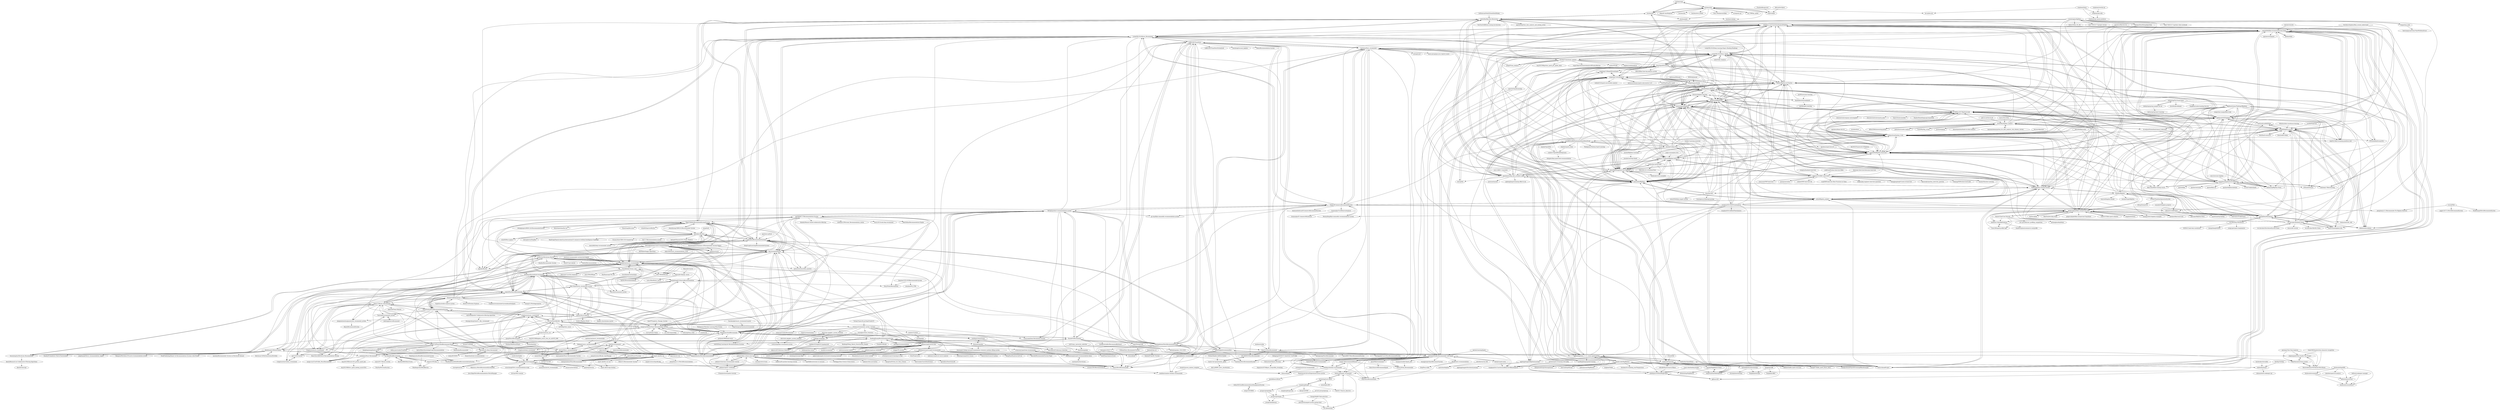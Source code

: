 digraph G {
"huichen/sego" -> "huichen/zerg" ["e"=1]
"huichen/sego" -> "huichen/mlf" ["e"=1]
"alibaba/Alink" -> "water8394/flink-recommandSystem-demo" ["e"=1]
"Alfred1984/interesting-python" -> "TurboWay/bigdata_analyse" ["e"=1]
"iamseancheney/python_for_data_analysis_2nd_chinese_version" -> "TurboWay/bigdata_analyse" ["e"=1]
"actionml/universal-recommender" -> "chensoul/grab" ["e"=1]
"LuckyZXL2016/News_Spark" -> "ljcan/SparkStreaming"
"LuckyZXL2016/News_Spark" -> "luochana/News_recommend"
"LuckyZXL2016/News_Spark" -> "whirlys/BigData-In-Practice"
"LuckyZXL2016/News_Spark" -> "oeljeklaus-you/UserActionAnalyzePlatform"
"LuckyZXL2016/News_Spark" -> "yangtong123/StudySpark"
"LuckyZXL2016/News_Spark" -> "WadeStack/BigDataIE"
"LuckyZXL2016/News_Spark" -> "LuckyZXL2016/Movie_Recommend"
"LuckyZXL2016/News_Spark" -> "monsonlee/BigData"
"LuckyZXL2016/News_Spark" -> "wanghan0501/WiFiProbeAnalysis"
"LuckyZXL2016/News_Spark" -> "geekyouth/SZT-bigdata"
"LuckyZXL2016/News_Spark" -> "radishT/Job_Analysis" ["e"=1]
"LuckyZXL2016/News_Spark" -> "20100507/emotional_analysis"
"LuckyZXL2016/News_Spark" -> "asdud/Bigdata_project"
"LuckyZXL2016/News_Spark" -> "Erik-ly/SprakProject"
"LuckyZXL2016/News_Spark" -> "liguozhong/demo_11.11_storm-spark-hadoop"
"ljcan/SparkStreaming" -> "wankunde/logcount"
"ljcan/SparkStreaming" -> "LuckyZXL2016/News_Spark"
"ljcan/SparkStreaming" -> "oeljeklaus-you/UserActionAnalyzePlatform"
"ljcan/SparkStreaming" -> "liguozhong/demo_11.11_storm-spark-hadoop"
"ljcan/SparkStreaming" -> "yangtong123/StudySpark"
"ljcan/SparkStreaming" -> "realguoshuai/hadoop_study"
"ljcan/SparkStreaming" -> "whirlys/BigData-In-Practice"
"ljcan/SparkStreaming" -> "xubo245/SparkLearning" ["e"=1]
"ljcan/SparkStreaming" -> "SwordfallYeung/Interview_BigData"
"ljcan/SparkStreaming" -> "Thpffcj/BigData-Getting-Started"
"ljcan/SparkStreaming" -> "LeechanX/Netflix-Recommender-with-Spark"
"ljcan/SparkStreaming" -> "WadeStack/BigDataIE"
"ljcan/SparkStreaming" -> "29DCH/Real-time-log-analysis-system"
"ljcan/SparkStreaming" -> "gingerredjade/flink-userportrait-main"
"ljcan/SparkStreaming" -> "yangtong123/RoadOfStudySpark"
"LuckyZXL2016/Deep-Learning-Papers-Reading-Roadmap" -> "LuckyZXL2016/News_Spark" ["e"=1]
"apachecn/python_data_analysis_and_mining_action" -> "weiweifan/Big-Data-Resources" ["e"=1]
"csy512889371/learnDoc" -> "houshanren/big_data_architect_skills" ["e"=1]
"cdarlint/winutils" -> "wangzhiwubigdata/God-Of-BigData" ["e"=1]
"cdarlint/winutils" -> "water8394/flink-recommandSystem-demo" ["e"=1]
"1092798448/RecSys" -> "HyZhu39/recommendation"
"bsspirit/maven_mahout_template" -> "smallnest/mahout-douban-recommender" ["e"=1]
"bsspirit/maven_mahout_template" -> "chensoul/grab" ["e"=1]
"zhisheng17/flink-learning" -> "wangzhiwubigdata/God-Of-BigData" ["e"=1]
"zhisheng17/flink-learning" -> "water8394/flink-recommandSystem-demo" ["e"=1]
"Magic-Bubble/RecommendSystemPractice" -> "qcymkxyc/RecSys"
"Magic-Bubble/RecommendSystemPractice" -> "apachecn/RecommenderSystems"
"Magic-Bubble/RecommendSystemPractice" -> "lpty/recommendation"
"Magic-Bubble/RecommendSystemPractice" -> "zhongqiangwu960812/AI-RecommenderSystem" ["e"=1]
"Magic-Bubble/RecommendSystemPractice" -> "chocoluffy/deep-recommender-system" ["e"=1]
"Magic-Bubble/RecommendSystemPractice" -> "mJackie/RecSys" ["e"=1]
"Magic-Bubble/RecommendSystemPractice" -> "chengstone/movie_recommender"
"Magic-Bubble/RecommendSystemPractice" -> "zhaozhiyong19890102/Recommender-System" ["e"=1]
"Magic-Bubble/RecommendSystemPractice" -> "datawhalechina/fun-rec" ["e"=1]
"Magic-Bubble/RecommendSystemPractice" -> "ZiyaoGeng/RecLearn" ["e"=1]
"Magic-Bubble/RecommendSystemPractice" -> "wzhe06/SparrowRecSys" ["e"=1]
"Magic-Bubble/RecommendSystemPractice" -> "1092798448/RecSys"
"Magic-Bubble/RecommendSystemPractice" -> "weiweifan/Big-Data-Resources"
"Magic-Bubble/RecommendSystemPractice" -> "wzhe06/Reco-papers" ["e"=1]
"Magic-Bubble/RecommendSystemPractice" -> "LuckyZXL2016/Movie_Recommend"
"water8394/flink-recommandSystem-demo" -> "flink-china/flink-training-course" ["e"=1]
"water8394/flink-recommandSystem-demo" -> "zhisheng17/flink-learning" ["e"=1]
"water8394/flink-recommandSystem-demo" -> "DTStack/flinkStreamSQL" ["e"=1]
"water8394/flink-recommandSystem-demo" -> "water8394/BigData-Interview"
"water8394/flink-recommandSystem-demo" -> "wangzhiwubigdata/God-Of-BigData"
"water8394/flink-recommandSystem-demo" -> "zhp8341/flink-streaming-platform-web" ["e"=1]
"water8394/flink-recommandSystem-demo" -> "DTStack/chunjun" ["e"=1]
"water8394/flink-recommandSystem-demo" -> "geekyouth/SZT-bigdata"
"water8394/flink-recommandSystem-demo" -> "LuckyZXL2016/Movie_Recommend"
"water8394/flink-recommandSystem-demo" -> "gingerredjade/flink-userportrait-main"
"water8394/flink-recommandSystem-demo" -> "collabH/bigdata-growth"
"water8394/flink-recommandSystem-demo" -> "alibaba/Alink" ["e"=1]
"water8394/flink-recommandSystem-demo" -> "heibaiying/BigData-Notes" ["e"=1]
"water8394/flink-recommandSystem-demo" -> "apache/streampark" ["e"=1]
"water8394/flink-recommandSystem-demo" -> "alldatacenter/alldata" ["e"=1]
"XuefengHuang/RecommendationSystem" -> "Thinkgamer/bookRecommend"
"XuefengHuang/RecommendationSystem" -> "jadianes/spark-movie-lens"
"XuefengHuang/RecommendationSystem" -> "lsq960124/Flask-BookRecommend-Mysql"
"XuefengHuang/RecommendationSystem" -> "daicoolb/RecommenderSystem-Paper" ["e"=1]
"XuefengHuang/RecommendationSystem" -> "bluemapleman/NewsRecommendSystem"
"XuefengHuang/RecommendationSystem" -> "robi56/Deep-Learning-for-Recommendation-Systems" ["e"=1]
"XuefengHuang/RecommendationSystem" -> "amitkaps/recommendation" ["e"=1]
"XuefengHuang/RecommendationSystem" -> "lpty/recommendation"
"XuefengHuang/RecommendationSystem" -> "apachecn/RecommenderSystems"
"XuefengHuang/RecommendationSystem" -> "HanXiaoyang/pyspark-recommendation-demo"
"XuefengHuang/RecommendationSystem" -> "chengstone/movie_recommender"
"XuefengHuang/RecommendationSystem" -> "RuidongZ/Deep_Matrix_Factorization_Models" ["e"=1]
"XuefengHuang/RecommendationSystem" -> "songgc/TF-recomm" ["e"=1]
"XuefengHuang/RecommendationSystem" -> "Praful932/Kitabe" ["e"=1]
"XuefengHuang/RecommendationSystem" -> "fuxuemingzhu/MovieLens-Recommender"
"guanguans/notes" -> "lengyue1024/BAT_interviews" ["e"=1]
"LuckyZXL2016/Movie_Recommend" -> "water8394/flink-recommandSystem-demo"
"LuckyZXL2016/Movie_Recommend" -> "LuckyZXL2016/News_Spark"
"LuckyZXL2016/Movie_Recommend" -> "JaniceWuo/MovieRecommend"
"LuckyZXL2016/Movie_Recommend" -> "luochana/News_recommend"
"LuckyZXL2016/Movie_Recommend" -> "bystc/MovieRecommender" ["e"=1]
"LuckyZXL2016/Movie_Recommend" -> "chengstone/movie_recommender"
"LuckyZXL2016/Movie_Recommend" -> "apachecn/RecommenderSystems"
"LuckyZXL2016/Movie_Recommend" -> "princewen/tensorflow_practice" ["e"=1]
"LuckyZXL2016/Movie_Recommend" -> "oeljeklaus-you/UserActionAnalyzePlatform"
"LuckyZXL2016/Movie_Recommend" -> "ittqqzz/ECommerceRecommendSystem"
"LuckyZXL2016/Movie_Recommend" -> "lpty/recommendation"
"LuckyZXL2016/Movie_Recommend" -> "weiweifan/Big-Data-Resources"
"LuckyZXL2016/Movie_Recommend" -> "geekyouth/SZT-bigdata"
"LuckyZXL2016/Movie_Recommend" -> "LABELNET/YuanNews"
"LuckyZXL2016/Movie_Recommend" -> "mJackie/RecSys" ["e"=1]
"flink-china/flink-training-course" -> "water8394/flink-recommandSystem-demo" ["e"=1]
"flink-china/flink-training-course" -> "wangzhiwubigdata/God-Of-BigData" ["e"=1]
"juejin-wuyang/my-love" -> "oeljeklaus-you/JavaOrBigData-Interview" ["e"=1]
"wangzhiwubigdata/God-Of-BigData" -> "heibaiying/BigData-Notes" ["e"=1]
"wangzhiwubigdata/God-Of-BigData" -> "zhisheng17/flink-learning" ["e"=1]
"wangzhiwubigdata/God-Of-BigData" -> "MoRan1607/BigDataGuide"
"wangzhiwubigdata/God-Of-BigData" -> "water8394/BigData-Interview"
"wangzhiwubigdata/God-Of-BigData" -> "flink-china/flink-training-course" ["e"=1]
"wangzhiwubigdata/God-Of-BigData" -> "water8394/flink-recommandSystem-demo"
"wangzhiwubigdata/God-Of-BigData" -> "geekyouth/SZT-bigdata"
"wangzhiwubigdata/God-Of-BigData" -> "apache/flink" ["e"=1]
"wangzhiwubigdata/God-Of-BigData" -> "DTStack/chunjun" ["e"=1]
"wangzhiwubigdata/God-Of-BigData" -> "apache/seatunnel" ["e"=1]
"wangzhiwubigdata/God-Of-BigData" -> "apache/flink-cdc" ["e"=1]
"wangzhiwubigdata/God-Of-BigData" -> "collabH/bigdata-growth"
"wangzhiwubigdata/God-Of-BigData" -> "apache/dolphinscheduler" ["e"=1]
"wangzhiwubigdata/God-Of-BigData" -> "lw-lin/CoolplaySpark" ["e"=1]
"wangzhiwubigdata/God-Of-BigData" -> "alldatacenter/alldata" ["e"=1]
"LinXueyuanStdio/PythonDataMining" -> "weiweifan/Big-Data-Resources" ["e"=1]
"heibaiying/BigData-Notes" -> "wangzhiwubigdata/God-Of-BigData" ["e"=1]
"heibaiying/BigData-Notes" -> "MoRan1607/BigDataGuide" ["e"=1]
"realguoshuai/hadoop_study" -> "water8394/BigData-Interview"
"realguoshuai/hadoop_study" -> "collabH/bigdata-growth"
"realguoshuai/hadoop_study" -> "WadeStack/BigDataIE"
"realguoshuai/hadoop_study" -> "monsonlee/BigData"
"realguoshuai/hadoop_study" -> "sunnyandgood/BigData"
"realguoshuai/hadoop_study" -> "gingerredjade/flink-userportrait-main"
"realguoshuai/hadoop_study" -> "SwordfallYeung/Interview_BigData"
"realguoshuai/hadoop_study" -> "chu888chu888/HadoopAndSparkDataStudy"
"realguoshuai/hadoop_study" -> "oeljeklaus-you/UserActionAnalyzePlatform"
"realguoshuai/hadoop_study" -> "water8394/flink-recommandSystem-demo"
"realguoshuai/hadoop_study" -> "flink-china/flink-training-course" ["e"=1]
"realguoshuai/hadoop_study" -> "DTStack/flinkStreamSQL" ["e"=1]
"realguoshuai/hadoop_study" -> "geekyouth/SZT-bigdata"
"realguoshuai/hadoop_study" -> "zhp8341/flink-streaming-platform-web" ["e"=1]
"realguoshuai/hadoop_study" -> "TALKDATA/JavaBigData"
"apachecn/flink-doc-zh" -> "realguoshuai/hadoop_study" ["e"=1]
"apachecn/flink-doc-zh" -> "gingerredjade/flink-userportrait-main" ["e"=1]
"apachecn/flink-doc-zh" -> "water8394/flink-recommandSystem-demo" ["e"=1]
"apachecn/flink-doc-zh" -> "SwordfallYeung/Interview_BigData" ["e"=1]
"SwordfallYeung/Interview_BigData" -> "oeljeklaus-you/JavaOrBigData-Interview"
"SwordfallYeung/Interview_BigData" -> "water8394/BigData-Interview"
"SwordfallYeung/Interview_BigData" -> "WadeStack/BigDataIE"
"SwordfallYeung/Interview_BigData" -> "monsonlee/BigData"
"SwordfallYeung/Interview_BigData" -> "mlnbook/review-pamphlet"
"SwordfallYeung/Interview_BigData" -> "yangtong123/StudySpark"
"SwordfallYeung/Interview_BigData" -> "yoghurtjia/-python-BAT-"
"SwordfallYeung/Interview_BigData" -> "realguoshuai/hadoop_study"
"SwordfallYeung/Interview_BigData" -> "sunnyandgood/BigData"
"SwordfallYeung/Interview_BigData" -> "appleappleapple/BigDataLearning"
"SwordfallYeung/Interview_BigData" -> "whirlys/BigData-In-Practice"
"SwordfallYeung/Interview_BigData" -> "lengyue1024/BAT_interviews"
"SwordfallYeung/Interview_BigData" -> "houshanren/big_data_architect_skills"
"SwordfallYeung/Interview_BigData" -> "TALKDATA/JavaBigData"
"SwordfallYeung/Interview_BigData" -> "oeljeklaus-you/UserActionAnalyzePlatform"
"gingerredjade/flink-userportrait-main" -> "zhangjun0x01/bigdata-examples" ["e"=1]
"gingerredjade/flink-userportrait-main" -> "ambition119/profilePlatform"
"gingerredjade/flink-userportrait-main" -> "hairless/plink" ["e"=1]
"gingerredjade/flink-userportrait-main" -> "water8394/flink-recommandSystem-demo"
"gingerredjade/flink-userportrait-main" -> "MoriatyBug/flink-commodity-recommendation-system" ["e"=1]
"gingerredjade/flink-userportrait-main" -> "MeetYouDevs/big-whale" ["e"=1]
"gingerredjade/flink-userportrait-main" -> "gingerredjade/flink-userportrait-VuejsShow"
"gingerredjade/flink-userportrait-main" -> "realguoshuai/hadoop_study"
"gingerredjade/flink-userportrait-main" -> "todd5167/flink-spark-submiter" ["e"=1]
"gingerredjade/flink-userportrait-main" -> "oeljeklaus-you/UserActionAnalyzePlatform"
"gingerredjade/flink-userportrait-main" -> "HunterChao/User-Portrait"
"gingerredjade/flink-userportrait-main" -> "binglind/alchemy" ["e"=1]
"gingerredjade/flink-userportrait-main" -> "simbafl/DataWarehouse"
"gingerredjade/flink-userportrait-main" -> "perkinls/flink-local-train" ["e"=1]
"gingerredjade/flink-userportrait-main" -> "Thpffcj/BigData-Getting-Started"
"JaniceWuo/MovieRecommend" -> "ZainZhao/Personalized-recommend"
"JaniceWuo/MovieRecommend" -> "chengstone/movie_recommender"
"JaniceWuo/MovieRecommend" -> "LuckyZXL2016/Movie_Recommend"
"JaniceWuo/MovieRecommend" -> "lpty/recommendation"
"JaniceWuo/MovieRecommend" -> "hhmy27/Movies_Recommend"
"JaniceWuo/MovieRecommend" -> "microw/MusicRecSys"
"JaniceWuo/MovieRecommend" -> "bystc/MovieRecommender" ["e"=1]
"JaniceWuo/MovieRecommend" -> "Giyn/DoubanMovieRecommendationSystem"
"JaniceWuo/MovieRecommend" -> "apachecn/RecommenderSystems"
"JaniceWuo/MovieRecommend" -> "Thinkgamer/bookRecommend"
"JaniceWuo/MovieRecommend" -> "Holy-Shine/movie_recommend_system"
"JaniceWuo/MovieRecommend" -> "xingzhexiaozhu/MovieRecommendation"
"JaniceWuo/MovieRecommend" -> "aql123/2021movie"
"JaniceWuo/MovieRecommend" -> "wangruns/Hybrid-Music-Recommender-System"
"JaniceWuo/MovieRecommend" -> "HuQi2018/BiSheServer"
"ZainZhao/Personalized-recommend" -> "JaniceWuo/MovieRecommend"
"ZainZhao/Personalized-recommend" -> "LJSthu/Movie-Analysis"
"ZainZhao/Personalized-recommend" -> "Holy-Shine/movie_recommend_system"
"ZainZhao/Personalized-recommend" -> "chengstone/movie_recommender"
"ZainZhao/Personalized-recommend" -> "jiangnanxiaoshuaigua/movies_recommend_system"
"ZainZhao/Personalized-recommend" -> "Giyn/DoubanMovieRecommendationSystem"
"ZainZhao/Personalized-recommend" -> "Colaplusice/movie_recommend"
"ZainZhao/Personalized-recommend" -> "hhmy27/Movies_Recommend"
"ZainZhao/Personalized-recommend" -> "Thinkgamer/bookRecommend"
"ZainZhao/Personalized-recommend" -> "OamMot/recommend"
"ZainZhao/Personalized-recommend" -> "moneyDboat/ConvMF"
"ZainZhao/Personalized-recommend" -> "Ivan-lan/recommend_system"
"ZainZhao/Personalized-recommend" -> "Colaplusice/movielens_recommend"
"ZainZhao/Personalized-recommend" -> "HuQi2018/BiSheServer"
"ZainZhao/Personalized-recommend" -> "ChenJiaDong9219/movieRecommendation"
"DTStack/flinkStreamSQL" -> "water8394/flink-recommandSystem-demo" ["e"=1]
"Mayandev/morec" -> "Mayandev/django_morec" ["e"=1]
"lengyue1024/BAT_interviews" -> "colinlet/PHP-Interview-QA" ["e"=1]
"lengyue1024/BAT_interviews" -> "water8394/BigData-Interview"
"lengyue1024/BAT_interviews" -> "SwordfallYeung/Interview_BigData"
"lengyue1024/BAT_interviews" -> "wudi/PHP-Interview-Best-Practices-in-China" ["e"=1]
"lengyue1024/BAT_interviews" -> "walijoy/php-engineer-interview-questions" ["e"=1]
"lengyue1024/BAT_interviews" -> "oeljeklaus-you/JavaOrBigData-Interview"
"lengyue1024/BAT_interviews" -> "WadeStack/BigDataIE"
"lengyue1024/BAT_interviews" -> "wangzhiwubigdata/God-Of-BigData"
"lengyue1024/BAT_interviews" -> "zhengjianglong915/note-of-interview" ["e"=1]
"lengyue1024/BAT_interviews" -> "MoRan1607/BigDataGuide"
"lengyue1024/BAT_interviews" -> "kenwoodjw/python_interview_question" ["e"=1]
"lengyue1024/BAT_interviews" -> "todayqq/PHPerInterviewGuide" ["e"=1]
"lengyue1024/BAT_interviews" -> "shunliz/Machine-Learning" ["e"=1]
"lengyue1024/BAT_interviews" -> "xianyunyh/PHP-Interview" ["e"=1]
"lengyue1024/BAT_interviews" -> "guanguans/notes" ["e"=1]
"oeljeklaus-you/UserActionAnalyzePlatform" -> "LuckyZXL2016/News_Spark"
"oeljeklaus-you/UserActionAnalyzePlatform" -> "geekyouth/SZT-bigdata"
"oeljeklaus-you/UserActionAnalyzePlatform" -> "water8394/BigData-Interview"
"oeljeklaus-you/UserActionAnalyzePlatform" -> "monsonlee/BigData"
"oeljeklaus-you/UserActionAnalyzePlatform" -> "realguoshuai/hadoop_study"
"oeljeklaus-you/UserActionAnalyzePlatform" -> "ljcan/SparkStreaming"
"oeljeklaus-you/UserActionAnalyzePlatform" -> "gingerredjade/flink-userportrait-main"
"oeljeklaus-you/UserActionAnalyzePlatform" -> "liguozhong/demo_11.11_storm-spark-hadoop"
"oeljeklaus-you/UserActionAnalyzePlatform" -> "Erik-ly/SprakProject"
"oeljeklaus-you/UserActionAnalyzePlatform" -> "WadeStack/BigDataIE"
"oeljeklaus-you/UserActionAnalyzePlatform" -> "whirlys/BigData-In-Practice"
"oeljeklaus-you/UserActionAnalyzePlatform" -> "sunnyandgood/BigData"
"oeljeklaus-you/UserActionAnalyzePlatform" -> "alldatacenter/alldata" ["e"=1]
"oeljeklaus-you/UserActionAnalyzePlatform" -> "water8394/flink-recommandSystem-demo"
"oeljeklaus-you/UserActionAnalyzePlatform" -> "simbafl/DataWarehouse"
"weiweifan/Big-Data-Resources" -> "sunnyandgood/BigData"
"weiweifan/Big-Data-Resources" -> "monsonlee/BigData"
"weiweifan/Big-Data-Resources" -> "linyiqun/DataMiningAlgorithm" ["e"=1]
"weiweifan/Big-Data-Resources" -> "apachecn/RecommenderSystems"
"weiweifan/Big-Data-Resources" -> "Tongzhenguo/ebooks"
"weiweifan/Big-Data-Resources" -> "lpty/recommendation"
"weiweifan/Big-Data-Resources" -> "YouChouNoBB/data-mining-introduction" ["e"=1]
"weiweifan/Big-Data-Resources" -> "LuckyZXL2016/Movie_Recommend"
"weiweifan/Big-Data-Resources" -> "MoRan1607/BigDataGuide"
"weiweifan/Big-Data-Resources" -> "oeljeklaus-you/UserActionAnalyzePlatform"
"weiweifan/Big-Data-Resources" -> "apachecn/python_data_analysis_and_mining_action" ["e"=1]
"weiweifan/Big-Data-Resources" -> "WadeStack/BigDataIE"
"weiweifan/Big-Data-Resources" -> "huichen/mlf"
"weiweifan/Big-Data-Resources" -> "Magic-Bubble/RecommendSystemPractice"
"weiweifan/Big-Data-Resources" -> "chengstone/movie_recommender"
"Awesome-Interview/Awesome-Interview" -> "lengyue1024/BAT_interviews" ["e"=1]
"Thpffcj/BigData-Getting-Started" -> "whirlys/BigData-In-Practice"
"Thpffcj/BigData-Getting-Started" -> "asdud/Bigdata_project"
"Thpffcj/BigData-Getting-Started" -> "monsonlee/BigData"
"Thpffcj/BigData-Getting-Started" -> "gingerredjade/flink-userportrait-main"
"Thpffcj/BigData-Getting-Started" -> "baolibin/Bigdata"
"Thpffcj/BigData-Getting-Started" -> "Erik-ly/SprakProject"
"Thpffcj/BigData-Getting-Started" -> "TALKDATA/JavaBigData"
"Thpffcj/BigData-Getting-Started" -> "realguoshuai/hadoop_study"
"Thpffcj/BigData-Getting-Started" -> "ljcan/SparkStreaming"
"Thpffcj/BigData-Getting-Started" -> "sunnyandgood/BigData"
"Thpffcj/BigData-Getting-Started" -> "MoRan1607/BigDataGuide"
"Thpffcj/BigData-Getting-Started" -> "WadeStack/BigDataIE"
"Thpffcj/BigData-Getting-Started" -> "water8394/BigData-Interview"
"Thpffcj/BigData-Getting-Started" -> "LuckyZXL2016/News_Spark"
"Thpffcj/BigData-Getting-Started" -> "vbay/big-data"
"panluoluo/crawler-analysis" -> "TurboWay/bigdata_analyse" ["e"=1]
"singmiya/recsys" -> "qcymkxyc/RecSys"
"singmiya/recsys" -> "1092798448/RecSys"
"khanhnamle1994/movielens" -> "rposhala/Recommender-System-on-MovieLens-dataset"
"khanhnamle1994/movielens" -> "chengstone/movie_recommender"
"khanhnamle1994/movielens" -> "fuxuemingzhu/MovieLens-Recommender"
"khanhnamle1994/movielens" -> "KevinLiao159/MyDataSciencePortfolio" ["e"=1]
"khanhnamle1994/movielens" -> "fuhailin/Probabilistic-Matrix-Factorization" ["e"=1]
"khanhnamle1994/movielens" -> "Lockvictor/MovieLens-RecSys"
"khanhnamle1994/movielens" -> "jadianes/spark-movie-lens"
"khanhnamle1994/movielens" -> "NilaiVemula/ml-from-scratch"
"khanhnamle1994/movielens" -> "jalajthanaki/Movie_recommendation_engine" ["e"=1]
"khanhnamle1994/movielens" -> "xingzhexiaozhu/MovieRecommendation"
"khanhnamle1994/movielens" -> "PacktPublishing/Hands-On-Recommendation-Systems-with-Python" ["e"=1]
"khanhnamle1994/movielens" -> "YJiangcm/Movielens1M-movie-recommendation-system" ["e"=1]
"khanhnamle1994/movielens" -> "sidgolangade/Wine-Quality-Test-Project"
"scxwhite/hera" -> "realguoshuai/hadoop_study" ["e"=1]
"apachecn/.github" -> "apachecn/RecommenderSystems" ["e"=1]
"baolibin/Bigdata" -> "Thpffcj/BigData-Getting-Started"
"baolibin/Bigdata" -> "sakura521/wifiProject"
"baolibin/Bigdata" -> "simbafl/DataWarehouse"
"baolibin/Bigdata" -> "233zzh/TitanDataOperationSystem"
"baolibin/Bigdata" -> "whirlys/BigData-In-Practice"
"baolibin/Bigdata" -> "collabH/bigdata-growth"
"baolibin/Bigdata" -> "MoRan1607/BigDataGuide"
"baolibin/Bigdata" -> "fancyChuan/bigdata-hub" ["e"=1]
"baolibin/Bigdata" -> "gingerredjade/flink-userportrait-main"
"baolibin/Bigdata" -> "muniao/SuperBigData" ["e"=1]
"baolibin/Bigdata" -> "tonywell/bigdata-docker"
"baolibin/Bigdata" -> "asdud/Bigdata_project"
"asdud/Bigdata_project" -> "monsonlee/BigData"
"asdud/Bigdata_project" -> "whirlys/BigData-In-Practice"
"asdud/Bigdata_project" -> "Thpffcj/BigData-Getting-Started"
"asdud/Bigdata_project" -> "ittqqzz/ECommerceRecommendSystem"
"asdud/Bigdata_project" -> "gingerredjade/flink-userportrait-main"
"asdud/Bigdata_project" -> "WadeStack/BigDataIE"
"asdud/Bigdata_project" -> "pkeropen/BigData-News"
"asdud/Bigdata_project" -> "sunnyandgood/BigData"
"asdud/Bigdata_project" -> "LuckyZXL2016/News_Spark"
"asdud/Bigdata_project" -> "oeljeklaus-you/UserActionAnalyzePlatform"
"asdud/Bigdata_project" -> "wanghan0501/WiFiProbeAnalysis"
"chengstone/movie_recommender" -> "ZainZhao/Personalized-recommend"
"chengstone/movie_recommender" -> "JaniceWuo/MovieRecommend"
"chengstone/movie_recommender" -> "lpty/recommendation"
"chengstone/movie_recommender" -> "GavinHacker/recsys_core"
"chengstone/movie_recommender" -> "LuckyZXL2016/Movie_Recommend"
"chengstone/movie_recommender" -> "apachecn/RecommenderSystems"
"chengstone/movie_recommender" -> "princewen/tensorflow_practice" ["e"=1]
"chengstone/movie_recommender" -> "Holy-Shine/movie_recommend_system"
"chengstone/movie_recommender" -> "Lockvictor/MovieLens-RecSys"
"chengstone/movie_recommender" -> "Magic-Bubble/RecommendSystemPractice"
"chengstone/movie_recommender" -> "fuxuemingzhu/MovieLens-Recommender"
"chengstone/movie_recommender" -> "khanhnamle1994/movielens"
"chengstone/movie_recommender" -> "robi56/Deep-Learning-for-Recommendation-Systems" ["e"=1]
"chengstone/movie_recommender" -> "xingzhexiaozhu/MovieRecommendation"
"chengstone/movie_recommender" -> "mJackie/RecSys" ["e"=1]
"heibaiying/Full-Stack-Notes" -> "heibaiying/spring-samples-for-all"
"heibaiying/Full-Stack-Notes" -> "heibaiying/BigData-Notes" ["e"=1]
"heibaiying/Full-Stack-Notes" -> "sunnyandgood/BigData"
"heibaiying/Full-Stack-Notes" -> "Jstarfish/JavaKeeper" ["e"=1]
"heibaiying/Full-Stack-Notes" -> "BigDataScholar/TheKingOfBigData"
"heibaiying/Full-Stack-Notes" -> "water8394/BigData-Interview"
"heibaiying/Full-Stack-Notes" -> "wangzhiwubigdata/God-Of-BigData"
"heibaiying/Full-Stack-Notes" -> "TangBean/understanding-the-jvm" ["e"=1]
"uniqueliuzhen/QRcode_doorManage" -> "AugustLONG/dm" ["e"=1]
"hu17889/go_spider" -> "huichen/zerg" ["e"=1]
"Corvey/Exam-Online" -> "wangruns/Hybrid-Music-Recommender-System" ["e"=1]
"ytu-shh/campusHelp" -> "wangruns/Hybrid-Music-Recommender-System" ["e"=1]
"GavinHacker/recsys_core" -> "chengstone/movie_recommender"
"GavinHacker/recsys_core" -> "HanXiaoyang/CTR_NN" ["e"=1]
"GavinHacker/recsys_core" -> "Ivan-lan/recommend_system"
"GavinHacker/recsys_core" -> "GavinHacker/technologyx"
"GavinHacker/recsys_core" -> "1092798448/RecSys"
"GavinHacker/recsys_core" -> "jinze1994/ATRank" ["e"=1]
"GavinHacker/recsys_core" -> "Johnson0722/CTR_Prediction" ["e"=1]
"GavinHacker/recsys_core" -> "ZainZhao/Personalized-recommend"
"GavinHacker/recsys_core" -> "Mayandev/django_morec"
"fayson/cdhproject" -> "realguoshuai/hadoop_study" ["e"=1]
"josonle/Coding-Now" -> "WadeStack/BigDataIE"
"josonle/Coding-Now" -> "water8394/BigData-Interview"
"josonle/Coding-Now" -> "realguoshuai/hadoop_study"
"josonle/Coding-Now" -> "sunnyandgood/BigData"
"josonle/Coding-Now" -> "oeljeklaus-you/UserActionAnalyzePlatform"
"josonle/Coding-Now" -> "SwordfallYeung/Interview_BigData"
"josonle/Coding-Now" -> "josonle/BigData-Learning"
"josonle/Coding-Now" -> "monsonlee/BigData"
"josonle/Coding-Now" -> "chu888chu888/HadoopAndSparkDataStudy"
"josonle/Coding-Now" -> "MoRan1607/BigDataGuide"
"josonle/Coding-Now" -> "Thpffcj/BigData-Getting-Started"
"josonle/Coding-Now" -> "weiweifan/Big-Data-Resources"
"josonle/Coding-Now" -> "houshanren/big_data_architect_skills"
"josonle/Coding-Now" -> "LuckyZXL2016/News_Spark"
"josonle/Coding-Now" -> "oeljeklaus-you/JavaOrBigData-Interview"
"perkinls/flink-local-train" -> "gingerredjade/flink-userportrait-main" ["e"=1]
"perkinls/flink-local-train" -> "realguoshuai/hadoop_study" ["e"=1]
"perkinls/flink-local-train" -> "water8394/flink-recommandSystem-demo" ["e"=1]
"MrQuJL/product-recommendation-system" -> "bystc/MovieRecommender" ["e"=1]
"MrQuJL/product-recommendation-system" -> "ittqqzz/ECommerceRecommendSystem"
"MrQuJL/product-recommendation-system" -> "ParadeTo/Recommend"
"MrQuJL/product-recommendation-system" -> "pq-dong/movierecommend"
"MrQuJL/product-recommendation-system" -> "Thinkgamer/bookRecommend"
"MrQuJL/product-recommendation-system" -> "bluemapleman/NewsRecommendSystem"
"MrQuJL/product-recommendation-system" -> "xingzhexiaozhu/MovieRecommendation"
"MrQuJL/product-recommendation-system" -> "Currycomb/Item-Recommend-System"
"MrQuJL/product-recommendation-system" -> "wangruns/Hybrid-Music-Recommender-System"
"MrQuJL/product-recommendation-system" -> "LABELNET/YuanNews"
"MrQuJL/product-recommendation-system" -> "SupritYoung/zutki"
"MrQuJL/product-recommendation-system" -> "qu-way/flink-commodity-recommendation-system"
"MrQuJL/product-recommendation-system" -> "LuckyZXL2016/Movie_Recommend"
"MrQuJL/product-recommendation-system" -> "lsq960124/Flask-BookRecommend-Mysql"
"MrQuJL/product-recommendation-system" -> "qq209096727/Recommondation-System"
"girls-in-ai/Girls-In-AI" -> "TurboWay/bigdata_analyse" ["e"=1]
"huichen/mlf" -> "huichen/zerg"
"huichen/mlf" -> "huichen/sego" ["e"=1]
"huichen/mlf" -> "huichen/wukong" ["e"=1]
"huichen/mlf" -> "huichen/gobo"
"huichen/mlf" -> "weiweifan/Big-Data-Resources"
"huichen/mlf" -> "Tongzhenguo/ebooks"
"Python3Spiders/AllNewsSpider" -> "hunter-lee1/guanchazhe_spider" ["e"=1]
"Superbsco/weibo-analysis-system" -> "HuQi2018/BiSheServer" ["e"=1]
"MakingL/music_recommendation" -> "microw/Music_recommendation"
"MakingL/music_recommendation" -> "ludongshalimin/MusicRecommender"
"whirlys/BigData-In-Practice" -> "Thpffcj/BigData-Getting-Started"
"whirlys/BigData-In-Practice" -> "monsonlee/BigData"
"whirlys/BigData-In-Practice" -> "WadeStack/BigDataIE"
"whirlys/BigData-In-Practice" -> "LuckyZXL2016/News_Spark"
"whirlys/BigData-In-Practice" -> "asdud/Bigdata_project"
"whirlys/BigData-In-Practice" -> "sunnyandgood/BigData"
"whirlys/BigData-In-Practice" -> "Erik-ly/SprakProject"
"whirlys/BigData-In-Practice" -> "TALKDATA/JavaBigData"
"whirlys/BigData-In-Practice" -> "water8394/BigData-Interview"
"whirlys/BigData-In-Practice" -> "sakura521/wifiProject"
"whirlys/BigData-In-Practice" -> "oeljeklaus-you/UserActionAnalyzePlatform"
"whirlys/BigData-In-Practice" -> "realguoshuai/hadoop_study"
"whirlys/BigData-In-Practice" -> "geekyouth/SZT-bigdata"
"whirlys/BigData-In-Practice" -> "yangtong123/StudySpark"
"whirlys/BigData-In-Practice" -> "SwordfallYeung/Interview_BigData"
"TALKDATA/JavaBigData" -> "WadeStack/BigDataIE"
"TALKDATA/JavaBigData" -> "water8394/BigData-Interview"
"TALKDATA/JavaBigData" -> "sunnyandgood/BigData"
"TALKDATA/JavaBigData" -> "whirlys/BigData-In-Practice"
"TALKDATA/JavaBigData" -> "monsonlee/BigData"
"TALKDATA/JavaBigData" -> "realguoshuai/hadoop_study"
"TALKDATA/JavaBigData" -> "oeljeklaus-you/JavaOrBigData-Interview"
"TALKDATA/JavaBigData" -> "MoRan1607/BigDataGuide"
"TALKDATA/JavaBigData" -> "SwordfallYeung/Interview_BigData"
"TALKDATA/JavaBigData" -> "Thpffcj/BigData-Getting-Started"
"TALKDATA/JavaBigData" -> "houshanren/big_data_architect_skills"
"TALKDATA/JavaBigData" -> "LuckyZXL2016/News_Spark"
"TALKDATA/JavaBigData" -> "Zouxxyy/bigdata-learning"
"TALKDATA/JavaBigData" -> "yangtong123/StudySpark"
"TALKDATA/JavaBigData" -> "simbafl/DataWarehouse"
"luochana/News_recommend" -> "LuckyZXL2016/News_Spark"
"luochana/News_recommend" -> "luochana/NewsRecommendSystem"
"luochana/News_recommend" -> "LABELNET/YuanNews"
"luochana/News_recommend" -> "LuckyZXL2016/Movie_Recommend"
"luochana/News_recommend" -> "nacos-group/grpc-java-registry-nacos" ["e"=1]
"luochana/News_recommend" -> "SmacUL/NewsRecommend"
"luochana/News_recommend" -> "20100507/emotional_analysis"
"luochana/News_recommend" -> "z812483032/NewsRecommends"
"luochana/News_recommend" -> "ittqqzz/ECommerceRecommendSystem"
"luochana/News_recommend" -> "Erik-ly/SprakProject"
"luochana/News_recommend" -> "asdud/Bigdata_project"
"luochana/News_recommend" -> "yulonghu/asf" ["e"=1]
"luochana/News_recommend" -> "bluemapleman/NewsRecommendSystem"
"luochana/News_recommend" -> "kadoufall/news-recommender"
"luochana/News_recommend" -> "wangj1106/recommendMoteur"
"zhaozhiyong19890102/Recommender-System" -> "Magic-Bubble/RecommendSystemPractice" ["e"=1]
"zhaozhiyong19890102/Recommender-System" -> "qcymkxyc/RecSys" ["e"=1]
"fuxuemingzhu/MovieLens-Recommender" -> "Lockvictor/MovieLens-RecSys"
"fuxuemingzhu/MovieLens-Recommender" -> "chengstone/movie_recommender"
"fuxuemingzhu/MovieLens-Recommender" -> "AlenQi/Research-on-Collaborative-Filtering-Algorithms"
"sakura521/wifiProject" -> "anowls/spring-hadoop"
"sakura521/wifiProject" -> "pkeropen/BigData-News"
"sakura521/wifiProject" -> "leelovejava/TrafficTeach" ["e"=1]
"wangruns/Hybrid-Music-Recommender-System" -> "feiyutalk/netease-music-recommendation"
"wangruns/Hybrid-Music-Recommender-System" -> "Evanlovea/music_rec"
"wangruns/Hybrid-Music-Recommender-System" -> "microw/MusicRecSys"
"wangruns/Hybrid-Music-Recommender-System" -> "Colaplusice/music_recommend" ["e"=1]
"wangruns/Hybrid-Music-Recommender-System" -> "Corvey/Exam-Online" ["e"=1]
"wangruns/Hybrid-Music-Recommender-System" -> "ytu-shh/campusHelp" ["e"=1]
"wangruns/Hybrid-Music-Recommender-System" -> "sfturing/hosp_order" ["e"=1]
"wangruns/Hybrid-Music-Recommender-System" -> "JaniceWuo/MovieRecommend"
"wangruns/Hybrid-Music-Recommender-System" -> "bystc/MovieRecommender" ["e"=1]
"wangruns/Hybrid-Music-Recommender-System" -> "MrQuJL/product-recommendation-system"
"wangruns/Hybrid-Music-Recommender-System" -> "Thinkgamer/bookRecommend"
"wangruns/Hybrid-Music-Recommender-System" -> "Comdex/dm"
"wangruns/Hybrid-Music-Recommender-System" -> "MakingL/music_recommendation"
"wangruns/Hybrid-Music-Recommender-System" -> "LABELNET/YuanNews"
"wangruns/Hybrid-Music-Recommender-System" -> "pq-dong/movierecommend"
"fuxuemingzhu/Summary-of-Recommender-System-Papers" -> "singmiya/recsys" ["e"=1]
"fuxuemingzhu/Summary-of-Recommender-System-Papers" -> "lpty/recommendation" ["e"=1]
"caodaqian/Music-Recommend" -> "microw/Music_recommendation"
"caodaqian/Music-Recommend" -> "mango-wyc/UserProfile_MusicRecommend"
"caodaqian/Music-Recommend" -> "bysj2022NB/music163_python_spark_knn"
"skyformat99/books-1" -> "Tongzhenguo/ebooks" ["e"=1]
"xingzhexiaozhu/MovieRecommendation" -> "qq209096727/Recommondation-System"
"xingzhexiaozhu/MovieRecommendation" -> "Lockvictor/MovieLens-RecSys"
"xingzhexiaozhu/MovieRecommendation" -> "lpty/recommendation"
"xingzhexiaozhu/MovieRecommendation" -> "bystc/MovieRecommender" ["e"=1]
"xingzhexiaozhu/MovieRecommendation" -> "chengstone/movie_recommender"
"xingzhexiaozhu/MovieRecommendation" -> "JaniceWuo/MovieRecommend"
"xingzhexiaozhu/MovieRecommendation" -> "apachecn/RecommenderSystems"
"xingzhexiaozhu/MovieRecommendation" -> "MrQuJL/product-recommendation-system"
"xingzhexiaozhu/MovieRecommendation" -> "GavinHacker/recsys_core"
"xingzhexiaozhu/MovieRecommendation" -> "ChenJiaDong9219/movieRecommendation"
"xingzhexiaozhu/MovieRecommendation" -> "Thinkgamer/bookRecommend"
"xingzhexiaozhu/MovieRecommendation" -> "SSSxCCC/Recommender-System" ["e"=1]
"xingzhexiaozhu/MovieRecommendation" -> "Giyn/DoubanMovieRecommendationSystem"
"xingzhexiaozhu/MovieRecommendation" -> "Magic-Bubble/RecommendSystemPractice"
"xingzhexiaozhu/MovieRecommendation" -> "khanhnamle1994/movielens"
"budaLi/-Learning-materials-" -> "josonle/Coding-Now" ["e"=1]
"budaLi/-Learning-materials-" -> "lengyue1024/BAT_interviews" ["e"=1]
"amplab-extras/SparkR-pkg" -> "jadianes/spark-r-notebooks" ["e"=1]
"XWHQSJ/ebooks" -> "Tongzhenguo/ebooks" ["e"=1]
"LJSthu/Movie-Analysis" -> "ZainZhao/Personalized-recommend"
"LJSthu/Movie-Analysis" -> "moneyDboat/ConvMF"
"LJSthu/Movie-Analysis" -> "jiangnanxiaoshuaigua/movies_recommend_system"
"LJSthu/Movie-Analysis" -> "Giyn/DoubanMovieRecommendationSystem"
"LJSthu/Movie-Analysis" -> "Holy-Shine/movie_recommend_system"
"LJSthu/Movie-Analysis" -> "GoAlers/Bigdata-Movie" ["e"=1]
"LJSthu/Movie-Analysis" -> "fengxin-zhxx/douban-master"
"LJSthu/Movie-Analysis" -> "ChenJiaDong9219/movieRecommendation"
"LJSthu/Movie-Analysis" -> "hhmy27/Movies_Recommend"
"lsq960124/Flask-BookRecommend-Mysql" -> "Thinkgamer/bookRecommend"
"lsq960124/Flask-BookRecommend-Mysql" -> "ljyslyc/Book-KnowledgeGraph-Recommendation" ["e"=1]
"lsq960124/Flask-BookRecommend-Mysql" -> "Byronnar/Ai_Book_Recommand"
"lsq960124/Flask-BookRecommend-Mysql" -> "liangdongchang/book-master"
"lsq960124/Flask-BookRecommend-Mysql" -> "liu-zhubj/BookRecommend"
"lsq960124/Flask-BookRecommend-Mysql" -> "Randool/pyRecommender" ["e"=1]
"lsq960124/Flask-BookRecommend-Mysql" -> "hhmy27/Movies_Recommend"
"lsq960124/Flask-BookRecommend-Mysql" -> "XuefengHuang/RecommendationSystem"
"lsq960124/Flask-BookRecommend-Mysql" -> "IronHeadGourdDoll/BookRecommendationSystem"
"lsq960124/Flask-BookRecommend-Mysql" -> "Colaplusice/book_recommend" ["e"=1]
"lsq960124/Flask-BookRecommend-Mysql" -> "xiefan-guo/studentTrainPlan" ["e"=1]
"lsq960124/Flask-BookRecommend-Mysql" -> "Giyn/DoubanMovieRecommendationSystem"
"lsq960124/Flask-BookRecommend-Mysql" -> "tedqin/RCMSYS"
"lsq960124/Flask-BookRecommend-Mysql" -> "JaniceWuo/MovieRecommend"
"lsq960124/Flask-BookRecommend-Mysql" -> "Colaplusice/movie_recommend"
"WadeStack/BigDataIE" -> "water8394/BigData-Interview"
"WadeStack/BigDataIE" -> "TALKDATA/JavaBigData"
"WadeStack/BigDataIE" -> "SwordfallYeung/Interview_BigData"
"WadeStack/BigDataIE" -> "sunnyandgood/BigData"
"WadeStack/BigDataIE" -> "whirlys/BigData-In-Practice"
"WadeStack/BigDataIE" -> "oeljeklaus-you/JavaOrBigData-Interview"
"WadeStack/BigDataIE" -> "monsonlee/BigData"
"WadeStack/BigDataIE" -> "realguoshuai/hadoop_study"
"WadeStack/BigDataIE" -> "LuckyZXL2016/News_Spark"
"WadeStack/BigDataIE" -> "MoRan1607/BigDataGuide"
"WadeStack/BigDataIE" -> "oeljeklaus-you/UserActionAnalyzePlatform"
"WadeStack/BigDataIE" -> "houshanren/big_data_architect_skills"
"WadeStack/BigDataIE" -> "asdud/Bigdata_project"
"WadeStack/BigDataIE" -> "Zouxxyy/bigdata-learning"
"WadeStack/BigDataIE" -> "Thpffcj/BigData-Getting-Started"
"Thriftpy/thriftpy" -> "baifendian/harpc" ["e"=1]
"qcymkxyc/RecSys" -> "Magic-Bubble/RecommendSystemPractice"
"qcymkxyc/RecSys" -> "singmiya/recsys"
"qcymkxyc/RecSys" -> "mJackie/RecSys" ["e"=1]
"qcymkxyc/RecSys" -> "lpty/recommendation"
"qcymkxyc/RecSys" -> "apachecn/RecommenderSystems"
"qcymkxyc/RecSys" -> "1092798448/RecSys"
"qcymkxyc/RecSys" -> "chocoluffy/deep-recommender-system" ["e"=1]
"qcymkxyc/RecSys" -> "fire717/Recommendation-system" ["e"=1]
"qcymkxyc/RecSys" -> "bettenW/Tencent2019_Finals_Rank1st" ["e"=1]
"qcymkxyc/RecSys" -> "cheungdaven/DeepRec" ["e"=1]
"qcymkxyc/RecSys" -> "chengstone/movie_recommender"
"qcymkxyc/RecSys" -> "RainFung/Tianchi-AntaiCup-International-E-commerce-Artificial-Intelligence-Challenge" ["e"=1]
"qcymkxyc/RecSys" -> "wzhe06/Reco-papers" ["e"=1]
"qcymkxyc/RecSys" -> "fuxuemingzhu/Summary-of-Recommender-System-Papers" ["e"=1]
"qcymkxyc/RecSys" -> "ChuanyuXue/CIKM-2019-AnalytiCup" ["e"=1]
"qq209096727/Recommondation-System" -> "xingzhexiaozhu/MovieRecommendation"
"qq209096727/Recommondation-System" -> "ChenJiaDong9219/movieRecommendation"
"qq209096727/Recommondation-System" -> "Lockvictor/MovieLens-RecSys"
"qq209096727/Recommondation-System" -> "NoisyWinds/Recommend"
"qq209096727/Recommondation-System" -> "DeerZhifan/Recommendation-Engine"
"qq209096727/Recommondation-System" -> "fuhailin/Memory-based-collaborative-filtering"
"qq209096727/Recommondation-System" -> "lpty/recommendation"
"qq209096727/Recommondation-System" -> "apachecn/RecommenderSystems"
"qq209096727/Recommondation-System" -> "MrQuJL/product-recommendation-system"
"qq209096727/Recommondation-System" -> "Magic-Bubble/RecommendSystemPractice"
"qq209096727/Recommondation-System" -> "sandman13/Personal_Recommendation_Action"
"qq209096727/Recommondation-System" -> "chengstone/movie_recommender"
"qq209096727/Recommondation-System" -> "worry1613/csdn-blog-recommend"
"qq209096727/Recommondation-System" -> "ZainZhao/Personalized-recommend"
"ChenJiaDong9219/movieRecommendation" -> "qq209096727/Recommondation-System"
"ChenJiaDong9219/movieRecommendation" -> "moneyDboat/ConvMF"
"ChenJiaDong9219/movieRecommendation" -> "NoisyWinds/Recommend"
"ChenJiaDong9219/movieRecommendation" -> "Holy-Shine/movie_recommend_system"
"sunnyandgood/BigData" -> "monsonlee/BigData"
"sunnyandgood/BigData" -> "WadeStack/BigDataIE"
"sunnyandgood/BigData" -> "water8394/BigData-Interview"
"sunnyandgood/BigData" -> "weiweifan/Big-Data-Resources"
"sunnyandgood/BigData" -> "MoRan1607/BigDataGuide"
"sunnyandgood/BigData" -> "whirlys/BigData-In-Practice"
"sunnyandgood/BigData" -> "realguoshuai/hadoop_study"
"sunnyandgood/BigData" -> "TALKDATA/JavaBigData"
"sunnyandgood/BigData" -> "SwordfallYeung/Interview_BigData"
"sunnyandgood/BigData" -> "houshanren/big_data_architect_skills"
"sunnyandgood/BigData" -> "oeljeklaus-you/UserActionAnalyzePlatform"
"sunnyandgood/BigData" -> "Zouxxyy/bigdata-learning"
"sunnyandgood/BigData" -> "oeljeklaus-you/JavaOrBigData-Interview"
"sunnyandgood/BigData" -> "asdud/Bigdata_project"
"sunnyandgood/BigData" -> "Thpffcj/BigData-Getting-Started"
"opensourceteams/spark-scala-maven-2.4.0" -> "yangtong123/StudySpark" ["e"=1]
"wanghan0501/WiFiProbeAnalysis" -> "wanghan0501/UserSessionBehaviorOfflineAnalysis"
"wanghan0501/WiFiProbeAnalysis" -> "LuckyZXL2016/News_Spark"
"wanghan0501/WiFiProbeAnalysis" -> "asdud/Bigdata_project"
"wanghan0501/WiFiProbeAnalysis" -> "oeljeklaus-you/UserActionAnalyzePlatform"
"wanghan0501/WiFiProbeAnalysis" -> "monsonlee/BigData"
"wanghan0501/WiFiProbeAnalysis" -> "oeljeklaus-you/JavaOrBigData-Interview"
"wanghan0501/WiFiProbeAnalysis" -> "SwordfallYeung/Interview_BigData"
"wanghan0501/WiFiProbeAnalysis" -> "Erik-ly/SprakProject"
"wanghan0501/WiFiProbeAnalysis" -> "gglinux/wifi"
"wanghan0501/WiFiProbeAnalysis" -> "whirlys/BigData-In-Practice"
"wanghan0501/WiFiProbeAnalysis" -> "liguozhong/demo_11.11_storm-spark-hadoop"
"wanghan0501/WiFiProbeAnalysis" -> "wanghan0501/AdRealTimeAnalysis"
"wanghan0501/WiFiProbeAnalysis" -> "sakura521/wifiProject"
"wanghan0501/WiFiProbeAnalysis" -> "xiaokugua250/DataMingProject"
"wanghan0501/WiFiProbeAnalysis" -> "LuckyZXL2016/Movie_Recommend"
"teeyog/IQL" -> "yangtong123/StudySpark" ["e"=1]
"josonle/MapReduce-Demo" -> "datamaning/MapReduce"
"josonle/MapReduce-Demo" -> "longyinzaitian/HadoopDemo"
"yongxinz/backend-interview" -> "lengyue1024/BAT_interviews" ["e"=1]
"xiefan-guo/studentTrainPlan" -> "lsq960124/Flask-BookRecommend-Mysql" ["e"=1]
"xandone/wcdog" -> "SmacUL/NewsRecommend" ["e"=1]
"baagod/sql_node" -> "muaimingjun/bigData"
"baagod/sql_node" -> "YaoGuangyuan/Study-PlayWithDataStruct" ["e"=1]
"intel-hadoop/HiTune" -> "xiaohei-info/MapReduce"
"20100507/emotional_analysis" -> "pengLP/sina_analysis" ["e"=1]
"20100507/emotional_analysis" -> "luochana/News_recommend"
"20100507/emotional_analysis" -> "LuckyZXL2016/News_Spark"
"20100507/emotional_analysis" -> "virgoC0der/SentimentAnalysisOfProductReview" ["e"=1]
"20100507/emotional_analysis" -> "oeljeklaus-you/UserActionAnalyzePlatform"
"20100507/emotional_analysis" -> "yangtong123/StudySpark"
"20100507/emotional_analysis" -> "csmliu/STGAN" ["e"=1]
"20100507/emotional_analysis" -> "wankunde/logcount"
"20100507/emotional_analysis" -> "liguozhong/demo_11.11_storm-spark-hadoop"
"20100507/emotional_analysis" -> "Zephery/weiboanalysis" ["e"=1]
"20100507/emotional_analysis" -> "LuckyZXL2016/Movie_Recommend"
"20100507/emotional_analysis" -> "bysj2022NB/python_spark_job_spider_fenxi"
"20100507/emotional_analysis" -> "whirlys/BigData-In-Practice"
"20100507/emotional_analysis" -> "ljcan/SparkStreaming"
"20100507/emotional_analysis" -> "LeechanX/Netflix-Recommender-with-Spark"
"KevinLiao159/MyDataSciencePortfolio" -> "khanhnamle1994/movielens" ["e"=1]
"kadoufall/news-recommender" -> "smallnest/mahout-douban-recommender"
"kadoufall/news-recommender" -> "acumen1005/Recommendation"
"kadoufall/news-recommender" -> "luochana/NewsRecommendSystem"
"BarefootBKK/Book-Storm" -> "liu-zhubj/BookRecommend"
"wanghongfei/gae" -> "lornshrimp/Lorn.ADSP"
"wanghongfei/gae" -> "javagossip/opendsp"
"wanghongfei/gae" -> "wanghongfei/gae-das"
"wanghongfei/gae" -> "javagossip/zhuque"
"wanghongfei/gae" -> "flyingwzb/DMP"
"wanghongfei/gae" -> "dwt0317/Search_Adserver" ["e"=1]
"binglind/alchemy" -> "gingerredjade/flink-userportrait-main" ["e"=1]
"share23/Food_Recommender" -> "vbay/MusicRecommender"
"share23/Food_Recommender" -> "LeechanX/Netflix-Recommender-with-Spark"
"Mayandev/django_morec" -> "Lotus-Blue/flutter_movie"
"Mayandev/django_morec" -> "Ivan-lan/recommend_system"
"houshanren/big_data_architect_skills" -> "sunnyandgood/BigData"
"houshanren/big_data_architect_skills" -> "WadeStack/BigDataIE"
"houshanren/big_data_architect_skills" -> "monsonlee/BigData"
"houshanren/big_data_architect_skills" -> "oeljeklaus-you/JavaOrBigData-Interview"
"houshanren/big_data_architect_skills" -> "SwordfallYeung/Interview_BigData"
"houshanren/big_data_architect_skills" -> "TALKDATA/JavaBigData"
"houshanren/big_data_architect_skills" -> "realguoshuai/hadoop_study"
"houshanren/big_data_architect_skills" -> "water8394/BigData-Interview"
"houshanren/big_data_architect_skills" -> "teeyog/IQL" ["e"=1]
"houshanren/big_data_architect_skills" -> "xiaokugua250/DataMingProject"
"houshanren/big_data_architect_skills" -> "weiweifan/Big-Data-Resources"
"houshanren/big_data_architect_skills" -> "oeljeklaus-you/UserActionAnalyzePlatform"
"houshanren/big_data_architect_skills" -> "cjuexuan/mynote" ["e"=1]
"houshanren/big_data_architect_skills" -> "qindongliang/streaming-offset-to-zk" ["e"=1]
"houshanren/big_data_architect_skills" -> "yangtong123/StudySpark"
"YouChouNoBB/data-mining-introduction" -> "weiweifan/Big-Data-Resources" ["e"=1]
"oeljeklaus-you/JavaOrBigData-Interview" -> "SwordfallYeung/Interview_BigData"
"oeljeklaus-you/JavaOrBigData-Interview" -> "mlnbook/review-pamphlet"
"oeljeklaus-you/JavaOrBigData-Interview" -> "WadeStack/BigDataIE"
"oeljeklaus-you/JavaOrBigData-Interview" -> "water8394/BigData-Interview"
"oeljeklaus-you/JavaOrBigData-Interview" -> "yoghurtjia/-python-BAT-"
"oeljeklaus-you/JavaOrBigData-Interview" -> "TALKDATA/JavaBigData"
"oeljeklaus-you/JavaOrBigData-Interview" -> "monsonlee/BigData"
"oeljeklaus-you/JavaOrBigData-Interview" -> "sunnyandgood/BigData"
"oeljeklaus-you/JavaOrBigData-Interview" -> "houshanren/big_data_architect_skills"
"oeljeklaus-you/JavaOrBigData-Interview" -> "lengyue1024/BAT_interviews"
"oeljeklaus-you/JavaOrBigData-Interview" -> "yangtong123/StudySpark"
"feiyutalk/netease-music-recommendation" -> "microw/MusicRecSys"
"feiyutalk/netease-music-recommendation" -> "microw/Music_recommendation"
"feiyutalk/netease-music-recommendation" -> "wangruns/Hybrid-Music-Recommender-System"
"feiyutalk/netease-music-recommendation" -> "caodaqian/Music-Recommend"
"feiyutalk/netease-music-recommendation" -> "Colaplusice/music_recommend" ["e"=1]
"feiyutalk/netease-music-recommendation" -> "jiejie1993/music_recommendation_2018"
"feiyutalk/netease-music-recommendation" -> "lpty/recommendation"
"feiyutalk/netease-music-recommendation" -> "MakingL/music_recommendation"
"feiyutalk/netease-music-recommendation" -> "Thinkgamer/bookRecommend"
"feiyutalk/netease-music-recommendation" -> "HITFRobot/happy-algorithms" ["e"=1]
"feiyutalk/netease-music-recommendation" -> "singmiya/recsys"
"staringlin/movie" -> "OamMot/recommend"
"evancasey/spark-knn-recommender" -> "HanXiaoyang/pyspark-recommendation-demo"
"Holy-Shine/movie_recommend_system" -> "ZainZhao/Personalized-recommend"
"Holy-Shine/movie_recommend_system" -> "moneyDboat/ConvMF"
"Holy-Shine/movie_recommend_system" -> "ChenJiaDong9219/movieRecommendation"
"Holy-Shine/movie_recommend_system" -> "chengstone/movie_recommender"
"Holy-Shine/movie_recommend_system" -> "JaniceWuo/MovieRecommend"
"Holy-Shine/movie_recommend_system" -> "LJSthu/Movie-Analysis"
"Holy-Shine/movie_recommend_system" -> "Ivan-lan/recommend_system"
"Holy-Shine/movie_recommend_system" -> "OamMot/recommend"
"vbay/big-data" -> "SwordfallYeung/Interview_BigData"
"vbay/big-data" -> "WadeStack/BigDataIE"
"vbay/big-data" -> "Thpffcj/BigData-Getting-Started"
"vbay/big-data" -> "realguoshuai/hadoop_study"
"vbay/big-data" -> "water8394/flink-simple-tutorial"
"vbay/big-data" -> "sunnyandgood/BigData"
"vbay/big-data" -> "yangtong123/StudySpark"
"vbay/big-data" -> "liumingmusic/HadoopLearning"
"vbay/big-data" -> "houshanren/big_data_architect_skills"
"wonbest/GaoKao" -> "cyxsf/gaokao"
"wonbest/GaoKao" -> "haoruilee/AI-Preference-Selection"
"michaelfairley/mincemeatpy" -> "ziyuang/mincemeatpy"
"michaelfairley/mincemeatpy" -> "Yangqing/mincepie"
"wangj1106/recommendMoteur" -> "LeechanX/Netflix-Recommender-with-Spark"
"wangj1106/recommendMoteur" -> "vbay/MusicRecommender"
"wangj1106/recommendMoteur" -> "share23/Food_Recommender"
"wangj1106/recommendMoteur" -> "smallnest/douban-recommender"
"wangj1106/recommendMoteur" -> "linzhouzhi/spark_recommend"
"huangyueranbbc/Spark_ALS" -> "share23/Food_Recommender"
"xinghalo/Teddy" -> "xiaokugua250/DataMingProject" ["e"=1]
"heibaiying/spring-samples-for-all" -> "heibaiying/Full-Stack-Notes"
"heibaiying/spring-samples-for-all" -> "battcn/spring-boot2-learning" ["e"=1]
"apachecn/hbase-doc-zh" -> "realguoshuai/hadoop_study" ["e"=1]
"fancyChuan/bigdata-hub" -> "collabH/bigdata-growth" ["e"=1]
"fancyChuan/bigdata-hub" -> "simbafl/DataWarehouse" ["e"=1]
"fancyChuan/bigdata-hub" -> "wx-chevalier/Database-Notes" ["e"=1]
"radishT/Job_Analysis" -> "LuckyZXL2016/News_Spark" ["e"=1]
"Sicmatr1x/EMAN" -> "IronHeadGourdDoll/BookRecommendationSystem"
"Sicmatr1x/EMAN" -> "Byronnar/Ai_Book_Recommand"
"microw/Music_recommendation" -> "MakingL/music_recommendation"
"microw/Music_recommendation" -> "caodaqian/Music-Recommend"
"microw/Music_recommendation" -> "xiaoyugelaile/Music-Recommender-System"
"microw/Music_recommendation" -> "subved/MusicCFsystem"
"microw/Music_recommendation" -> "ludongshalimin/MusicRecommender"
"microw/Music_recommendation" -> "feiyutalk/netease-music-recommendation"
"microw/Music_recommendation" -> "moneyDboat/ConvMF"
"jiangnanxiaoshuaigua/movies_recommend_system" -> "dhjack/RecommendSystem"
"hellosix/dconcurrent" -> "linzhouzhi/corumMirror"
"javagossip/zhuque" -> "javagossip/openssp"
"javagossip/zhuque" -> "greysonOuyang/ad-system-spring-cloud"
"yqxyz/movie" -> "OamMot/recommend"
"yqxyz/movie" -> "yqxyz/movie-vue"
"yqxyz/movie" -> "xiaott-ahh/five-six"
"AlenQi/Research-on-Collaborative-Filtering-Algorithms" -> "AlenQi/toolscript"
"mlnbook/review-pamphlet" -> "oeljeklaus-you/JavaOrBigData-Interview"
"subved/MusicCFsystem" -> "ludongshalimin/MusicRecommender"
"ludongshalimin/MusicRecommender" -> "subved/MusicCFsystem"
"hellosix/zookeeper-manager" -> "linzhouzhi/corumMirror"
"hellosix/zookeeper-manager" -> "hellosix/dconcurrent"
"josonle/BigData-Learning" -> "josonle/Learning-Spark"
"linzhouzhi/corumMirror" -> "hellosix/dconcurrent"
"willon295/GoodRecommendationManagementSystem" -> "weigu520/GRMS"
"oxnr/awesome-bigdata" -> "wangzhiwubigdata/God-Of-BigData" ["e"=1]
"geekyouth/SZT-bigdata" -> "collabH/bigdata-growth"
"geekyouth/SZT-bigdata" -> "MoRan1607/BigDataGuide"
"geekyouth/SZT-bigdata" -> "alldatacenter/alldata" ["e"=1]
"geekyouth/SZT-bigdata" -> "water8394/flink-recommandSystem-demo"
"geekyouth/SZT-bigdata" -> "water8394/BigData-Interview"
"geekyouth/SZT-bigdata" -> "oeljeklaus-you/UserActionAnalyzePlatform"
"geekyouth/SZT-bigdata" -> "wangzhiwubigdata/God-Of-BigData"
"geekyouth/SZT-bigdata" -> "TurboWay/bigdata_analyse"
"geekyouth/SZT-bigdata" -> "birdLark/LarkMidTable" ["e"=1]
"geekyouth/SZT-bigdata" -> "realguoshuai/hadoop_study"
"geekyouth/SZT-bigdata" -> "zhp8341/flink-streaming-platform-web" ["e"=1]
"geekyouth/SZT-bigdata" -> "gingerredjade/flink-userportrait-main"
"geekyouth/SZT-bigdata" -> "whirlys/BigData-In-Practice"
"geekyouth/SZT-bigdata" -> "LuckyZXL2016/News_Spark"
"geekyouth/SZT-bigdata" -> "DTStack/chunjun" ["e"=1]
"hhmy27/Movies_Recommend" -> "Giyn/DoubanMovieRecommendationSystem"
"hhmy27/Movies_Recommend" -> "aql123/2021movie"
"hhmy27/Movies_Recommend" -> "Colaplusice/movie_recommend"
"hhmy27/Movies_Recommend" -> "Colaplusice/movielens_recommend"
"hhmy27/Movies_Recommend" -> "Taylorage/recommend_system"
"hhmy27/Movies_Recommend" -> "jiangnanxiaoshuaigua/movies_recommend_system"
"hhmy27/Movies_Recommend" -> "kqhasaki/Team-Website"
"hhmy27/Movies_Recommend" -> "ZainZhao/Personalized-recommend"
"hhmy27/Movies_Recommend" -> "JaniceWuo/MovieRecommend"
"hhmy27/Movies_Recommend" -> "Colaplusice/music_recommend" ["e"=1]
"hhmy27/Movies_Recommend" -> "pq-dong/movierecommend"
"hhmy27/Movies_Recommend" -> "HenryVarro666/Movie-Recommendation-System"
"gwybwqs/movies" -> "pq-dong/movierecommend"
"gwybwqs/movies" -> "xiaott-ahh/five-six"
"liguozhong/demo_11.11_storm-spark-hadoop" -> "wankunde/logcount"
"liguozhong/demo_11.11_storm-spark-hadoop" -> "oeljeklaus-you/UserActionAnalyzePlatform"
"liguozhong/demo_11.11_storm-spark-hadoop" -> "ljcan/SparkStreaming"
"liguozhong/demo_11.11_storm-spark-hadoop" -> "jasonTangxd/recommendSys"
"liguozhong/demo_11.11_storm-spark-hadoop" -> "gglinux/wifi"
"liguozhong/demo_11.11_storm-spark-hadoop" -> "chu888chu888/HadoopAndSparkDataStudy"
"liguozhong/demo_11.11_storm-spark-hadoop" -> "appleappleapple/BigDataLearning"
"liguozhong/demo_11.11_storm-spark-hadoop" -> "baifendian/SparkDemo"
"liguozhong/demo_11.11_storm-spark-hadoop" -> "longyinzaitian/HadoopDemo"
"liguozhong/demo_11.11_storm-spark-hadoop" -> "monsonlee/BigData"
"liguozhong/demo_11.11_storm-spark-hadoop" -> "LuckyZXL2016/News_Spark"
"liguozhong/demo_11.11_storm-spark-hadoop" -> "xiaokugua250/DataMingProject"
"liguozhong/demo_11.11_storm-spark-hadoop" -> "LinMingQiang/sparkstreaming" ["e"=1]
"liguozhong/demo_11.11_storm-spark-hadoop" -> "SwordfallYeung/Interview_BigData"
"liguozhong/demo_11.11_storm-spark-hadoop" -> "xiaohei-info/MapReduce"
"pq-dong/movierecommend" -> "erxuesun/moviefront"
"pq-dong/movierecommend" -> "xiaott-ahh/five-six"
"pq-dong/movierecommend" -> "gwybwqs/movies"
"pq-dong/movierecommend" -> "victorzhang929/vz-recommendation-study"
"pq-dong/movierecommend" -> "siyuanzhou/movie_recommender"
"pq-dong/movierecommend" -> "yqxyz/movie"
"pq-dong/movierecommend" -> "Nikotesla-s/MovieRecommendSystemWeb"
"pq-dong/movierecommend" -> "OamMot/recommend"
"pq-dong/movierecommend" -> "hhmy27/Movies_Recommend"
"pq-dong/movierecommend" -> "Giyn/DoubanMovieRecommendationSystem"
"pq-dong/movierecommend" -> "staringlin/movie"
"pq-dong/movierecommend" -> "ParadeTo/Recommend"
"pq-dong/movierecommend" -> "bystc/MovieRecommender" ["e"=1]
"jackfrued/Python-Interview-Bible" -> "lengyue1024/BAT_interviews" ["e"=1]
"water8394/BigData-Interview" -> "MoRan1607/BigDataGuide"
"water8394/BigData-Interview" -> "WadeStack/BigDataIE"
"water8394/BigData-Interview" -> "wangzhiwubigdata/God-Of-BigData"
"water8394/BigData-Interview" -> "SwordfallYeung/Interview_BigData"
"water8394/BigData-Interview" -> "water8394/flink-recommandSystem-demo"
"water8394/BigData-Interview" -> "realguoshuai/hadoop_study"
"water8394/BigData-Interview" -> "sunnyandgood/BigData"
"water8394/BigData-Interview" -> "geekyouth/SZT-bigdata"
"water8394/BigData-Interview" -> "oeljeklaus-you/JavaOrBigData-Interview"
"water8394/BigData-Interview" -> "TALKDATA/JavaBigData"
"water8394/BigData-Interview" -> "collabH/bigdata-growth"
"water8394/BigData-Interview" -> "oeljeklaus-you/UserActionAnalyzePlatform"
"water8394/BigData-Interview" -> "flink-china/flink-training-course" ["e"=1]
"water8394/BigData-Interview" -> "monsonlee/BigData"
"water8394/BigData-Interview" -> "whirlys/BigData-In-Practice"
"alldatacenter/alldata" -> "collabH/bigdata-growth" ["e"=1]
"alldatacenter/alldata" -> "geekyouth/SZT-bigdata" ["e"=1]
"alldatacenter/alldata" -> "water8394/flink-recommandSystem-demo" ["e"=1]
"zhangjun0x01/bigdata-examples" -> "gingerredjade/flink-userportrait-main" ["e"=1]
"linyiqun/DataMiningAlgorithm" -> "weiweifan/Big-Data-Resources" ["e"=1]
"linyiqun/DataMiningAlgorithm" -> "wangzhiwubigdata/God-Of-BigData" ["e"=1]
"leesf/hudi-resources" -> "collabH/bigdata-growth" ["e"=1]
"zhaoyachao/zdh_web" -> "collabH/bigdata-growth" ["e"=1]
"collabH/bigdata-growth" -> "birdLark/LarkMidTable" ["e"=1]
"collabH/bigdata-growth" -> "MoRan1607/BigDataGuide"
"collabH/bigdata-growth" -> "simbafl/DataWarehouse"
"collabH/bigdata-growth" -> "geekyouth/SZT-bigdata"
"collabH/bigdata-growth" -> "alldatacenter/alldata" ["e"=1]
"collabH/bigdata-growth" -> "wx-chevalier/Database-Notes"
"collabH/bigdata-growth" -> "zhaoyachao/zdh_web" ["e"=1]
"collabH/bigdata-growth" -> "realguoshuai/hadoop_study"
"collabH/bigdata-growth" -> "zhp8341/flink-streaming-platform-web" ["e"=1]
"collabH/bigdata-growth" -> "fancyChuan/bigdata-hub" ["e"=1]
"collabH/bigdata-growth" -> "water8394/BigData-Interview"
"collabH/bigdata-growth" -> "water8394/flink-recommandSystem-demo"
"collabH/bigdata-growth" -> "leesf/hudi-resources" ["e"=1]
"collabH/bigdata-growth" -> "wangzhiwubigdata/God-Of-BigData"
"collabH/bigdata-growth" -> "DataLinkDC/dinky" ["e"=1]
"birdLark/LarkMidTable" -> "collabH/bigdata-growth" ["e"=1]
"zhongqiangwu960812/AI-RecommenderSystem" -> "Magic-Bubble/RecommendSystemPractice" ["e"=1]
"xzt1995/Data-Warehouse" -> "6039547/mall-data-warehouse"
"xzt1995/Data-Warehouse" -> "simbafl/DataWarehouse"
"xzt1995/Data-Warehouse" -> "zhangziliang04/DDW" ["e"=1]
"xzt1995/Data-Warehouse" -> "yongyupei/spark-shopAnalyze"
"hi-weijun/PythonDataScience-Collections" -> "TurboWay/bigdata_analyse" ["e"=1]
"hi-weijun/PythonDataScience-Collections" -> "wx-chevalier/Database-Notes" ["e"=1]
"muaimingjun/bigData" -> "hyh1750522171/google-chrome"
"muaimingjun/bigData" -> "sunnyandgood/BigData"
"muaimingjun/bigData" -> "wx-chevalier/Database-Notes"
"muaimingjun/bigData" -> "hyh1750522171/python-video-notebook"
"muaimingjun/bigData" -> "water8394/BigData-Interview"
"muaimingjun/bigData" -> "whirlys/BigData-In-Practice"
"muaimingjun/bigData" -> "LuckyZXL2016/News_Spark"
"muaimingjun/bigData" -> "baagod/sql_node"
"muaimingjun/bigData" -> "oeljeklaus-you/UserActionAnalyzePlatform"
"muaimingjun/bigData" -> "hi-weijun/PythonDataScience-Collections" ["e"=1]
"muaimingjun/bigData" -> "Thpffcj/BigData-Getting-Started"
"muaimingjun/bigData" -> "Iallen520/lhy_DL_Hw" ["e"=1]
"muaimingjun/bigData" -> "monsonlee/BigData"
"wx-chevalier/Database-Notes" -> "collabH/bigdata-growth"
"wx-chevalier/Database-Notes" -> "wx-chevalier/DistributedSystem-Notes" ["e"=1]
"wx-chevalier/Database-Notes" -> "simbafl/DataWarehouse"
"wx-chevalier/Database-Notes" -> "birdLark/LarkMidTable" ["e"=1]
"wx-chevalier/Database-Notes" -> "water8394/BigData-Interview"
"wx-chevalier/Database-Notes" -> "dunwu/db-tutorial" ["e"=1]
"wx-chevalier/Database-Notes" -> "fancyChuan/bigdata-hub" ["e"=1]
"wx-chevalier/Database-Notes" -> "MoRan1607/BigDataGuide"
"wx-chevalier/Database-Notes" -> "alldatacenter/alldata" ["e"=1]
"wx-chevalier/Database-Notes" -> "geekyouth/SZT-bigdata"
"wx-chevalier/Database-Notes" -> "realguoshuai/hadoop_study"
"wx-chevalier/Database-Notes" -> "sunnyandgood/BigData"
"wx-chevalier/Database-Notes" -> "wx-chevalier/MySQL-Notes"
"wx-chevalier/Database-Notes" -> "oeljeklaus-you/UserActionAnalyzePlatform"
"wx-chevalier/Database-Notes" -> "Thpffcj/BigData-Getting-Started"
"TurboWay/big_screen" -> "TurboWay/bigdata_analyse" ["e"=1]
"dibbhatt/kafka-spark-consumer" -> "wankunde/logcount" ["e"=1]
"spirom/LearningSpark" -> "wanghan0501/UserSessionBehaviorOfflineAnalysis" ["e"=1]
"spirom/LearningSpark" -> "LeechanX/Netflix-Recommender-with-Spark" ["e"=1]
"csuldw/AntSpider" -> "pq-dong/movierecommend" ["e"=1]
"233zzh/TitanDataOperationSystem" -> "tlhhup/litemall-dw"
"233zzh/TitanDataOperationSystem" -> "xuyanbo03/bigdata-projects"
"justinzm/gopup" -> "TurboWay/bigdata_analyse" ["e"=1]
"Evanlovea/music_rec" -> "Colaplusice/music_recommend" ["e"=1]
"Evanlovea/music_rec" -> "ujiaqi/MusicRecommend"
"Evanlovea/music_rec" -> "bysj2022NB/bigdata_music_lstm_rec_nb2023_666"
"Evanlovea/music_rec" -> "microw/MusicRecSys"
"Evanlovea/music_rec" -> "wangruns/Hybrid-Music-Recommender-System"
"Giyn/DoubanMovieRecommendationSystem" -> "hhmy27/Movies_Recommend"
"Giyn/DoubanMovieRecommendationSystem" -> "aiyiyindeqiaozhi/-Collaborative-filtering-algorithm-"
"Giyn/DoubanMovieRecommendationSystem" -> "ZainZhao/Personalized-recommend"
"Giyn/DoubanMovieRecommendationSystem" -> "Colaplusice/movie_recommend"
"Giyn/DoubanMovieRecommendationSystem" -> "Taylorage/recommend_system"
"Giyn/DoubanMovieRecommendationSystem" -> "pq-dong/movierecommend"
"Giyn/DoubanMovieRecommendationSystem" -> "HenryVarro666/Movie-Recommendation-System"
"Giyn/DoubanMovieRecommendationSystem" -> "Colaplusice/music_recommend" ["e"=1]
"Giyn/DoubanMovieRecommendationSystem" -> "JaniceWuo/MovieRecommend"
"Giyn/DoubanMovieRecommendationSystem" -> "LJSthu/Movie-Analysis"
"Giyn/DoubanMovieRecommendationSystem" -> "HuQi2018/BiSheServer"
"MoRan1607/BigDataGuide" -> "wangzhiwubigdata/God-Of-BigData"
"MoRan1607/BigDataGuide" -> "water8394/BigData-Interview"
"MoRan1607/BigDataGuide" -> "collabH/bigdata-growth"
"MoRan1607/BigDataGuide" -> "heibaiying/BigData-Notes" ["e"=1]
"MoRan1607/BigDataGuide" -> "geekyouth/SZT-bigdata"
"MoRan1607/BigDataGuide" -> "sunnyandgood/BigData"
"MoRan1607/BigDataGuide" -> "WadeStack/BigDataIE"
"MoRan1607/BigDataGuide" -> "zhensherlock/watermark-js-plus" ["e"=1]
"MoRan1607/BigDataGuide" -> "realguoshuai/hadoop_study"
"MoRan1607/BigDataGuide" -> "water8394/flink-recommandSystem-demo"
"MoRan1607/BigDataGuide" -> "alldatacenter/alldata" ["e"=1]
"MoRan1607/BigDataGuide" -> "TALKDATA/JavaBigData"
"MoRan1607/BigDataGuide" -> "OpenGithubs/monthly" ["e"=1]
"MoRan1607/BigDataGuide" -> "ShadowMusk/QingLong-framework" ["e"=1]
"MoRan1607/BigDataGuide" -> "zhensherlock/company-autocomplete" ["e"=1]
"Taylorage/recommend_system" -> "panlongpl/movieRcommend"
"Taylorage/recommend_system" -> "aql123/2021movie"
"hunter-lee1/guanchazhe_spider" -> "dali-yy/BERT_news_classfication"
"hunter-lee1/guanchazhe_spider" -> "z812483032/NewsRecommends"
"Yangqing/caffe" -> "Yangqing/caffe2"
"Yangqing/caffe" -> "Yangqing/mincepie"
"panlongpl/movieRcommend" -> "Taylorage/recommend_system"
"Colaplusice/music_recommend" -> "microw/MusicRecSys" ["e"=1]
"Colaplusice/music_recommend" -> "mango-wyc/UserProfile_MusicRecommend" ["e"=1]
"pengLP/sina_analysis" -> "20100507/emotional_analysis" ["e"=1]
"pengLP/sina_analysis" -> "luochana/News_recommend" ["e"=1]
"ittqqzz/ECommerceRecommendSystem" -> "MoriatyBug/flink-commodity-recommendation-system" ["e"=1]
"ittqqzz/ECommerceRecommendSystem" -> "MrQuJL/product-recommendation-system"
"ittqqzz/ECommerceRecommendSystem" -> "qu-way/flink-commodity-recommendation-system"
"ittqqzz/ECommerceRecommendSystem" -> "Currycomb/Item-Recommend-System"
"ittqqzz/ECommerceRecommendSystem" -> "asdud/Bigdata_project"
"ittqqzz/ECommerceRecommendSystem" -> "luochana/News_recommend"
"ittqqzz/ECommerceRecommendSystem" -> "gingerredjade/flink-userportrait-main"
"ittqqzz/ECommerceRecommendSystem" -> "pengchenyu111/Recommender-For-Bigdata-Exercise"
"ittqqzz/ECommerceRecommendSystem" -> "LuckyZXL2016/Movie_Recommend"
"ittqqzz/ECommerceRecommendSystem" -> "water8394/flink-recommandSystem-demo"
"ittqqzz/ECommerceRecommendSystem" -> "AnemoneIndicum/ECommerceRecommendSystem"
"ittqqzz/ECommerceRecommendSystem" -> "oeljeklaus-you/UserActionAnalyzePlatform"
"ittqqzz/ECommerceRecommendSystem" -> "bystc/MovieRecommender" ["e"=1]
"ittqqzz/ECommerceRecommendSystem" -> "geekyouth/SZT-bigdata"
"ittqqzz/ECommerceRecommendSystem" -> "IronmanJay/UserBehaviorAnalysis"
"pierre94/flink-notes" -> "gingerredjade/flink-userportrait-main" ["e"=1]
"pierre94/flink-notes" -> "realguoshuai/hadoop_study" ["e"=1]
"jingchenUSTC/SVDRecommenderSystem" -> "comadan/FM_FTRL" ["e"=1]
"jingchenUSTC/SVDRecommenderSystem" -> "NoisyWinds/Recommend"
"liangdongchang/book-master" -> "liu-zhubj/BookRecommend"
"liangdongchang/book-master" -> "IronHeadGourdDoll/BookRecommendationSystem"
"visionsss/recommend_system_version2" -> "Cabbage-xy/gaokao"
"visionsss/recommend_system_version2" -> "firmianay/gaokao"
"visionsss/recommend_system_version2" -> "phpcws/AI-Preference-Selection"
"visionsss/recommend_system_version2" -> "wonbest/GaoKao"
"visionsss/recommend_system_version2" -> "haoruilee/AI-Preference-Selection"
"visionsss/recommend_system_version2" -> "eshoyuan/GaokaoRecommend"
"visionsss/recommend_system_version2" -> "yaodingw/ceeasPython"
"visionsss/recommend_system_version2" -> "Juuuusper/College-entrance-examination-volunteer-auxiliary-filling-system"
"visionsss/recommend_system_version2" -> "electronic-pig/gkvr_system_frontend"
"visionsss/recommend_system_version2" -> "microw/MusicRecSys"
"visionsss/recommend_system_version2" -> "1mperius/examination"
"visionsss/recommend_system_version2" -> "mumigha/school_Statistics"
"Wanfengyueluo/BookRecommenderSystem" -> "IronHeadGourdDoll/BookRecommendationSystem"
"Wanfengyueluo/BookRecommenderSystem" -> "Wanfengyueluo/BookRecSys"
"simbafl/DataWarehouse" -> "collabH/bigdata-growth"
"simbafl/DataWarehouse" -> "xzt1995/Data-Warehouse"
"simbafl/DataWarehouse" -> "gingerredjade/flink-userportrait-main"
"simbafl/DataWarehouse" -> "oeljeklaus-you/UserActionAnalyzePlatform"
"simbafl/DataWarehouse" -> "fancyChuan/bigdata-hub" ["e"=1]
"simbafl/DataWarehouse" -> "baolibin/Bigdata"
"simbafl/DataWarehouse" -> "water8394/BigData-Interview"
"simbafl/DataWarehouse" -> "realguoshuai/hadoop_study"
"simbafl/DataWarehouse" -> "MoRan1607/BigDataGuide"
"simbafl/DataWarehouse" -> "wx-chevalier/Database-Notes"
"simbafl/DataWarehouse" -> "geekyouth/SZT-bigdata"
"simbafl/DataWarehouse" -> "birdLark/LarkMidTable" ["e"=1]
"simbafl/DataWarehouse" -> "zhaoyachao/zdh_web" ["e"=1]
"simbafl/DataWarehouse" -> "TALKDATA/JavaBigData"
"simbafl/DataWarehouse" -> "ambition119/profilePlatform"
"ambition119/profilePlatform" -> "SmallScorpion/ecommerce-userprofile"
"ambition119/profilePlatform" -> "rison168/spark-profile-tags"
"ambition119/profilePlatform" -> "gingerredjade/flink-userportrait-main"
"IronmanJay/UserBehaviorAnalysis" -> "IronmanJay/E-CommerceWarehouse"
"Byronnar/Ai_Book_Recommand" -> "Duanython/book-recommendation"
"Byronnar/Ai_Book_Recommand" -> "tedqin/RCMSYS"
"hairless/plink" -> "gingerredjade/flink-userportrait-main" ["e"=1]
"liu-zhubj/BookRecommend" -> "AugustLONG/dm"
"liu-zhubj/BookRecommend" -> "liangdongchang/book-master"
"liu-zhubj/BookRecommend" -> "Wanfengyueluo/BookRecSys"
"liu-zhubj/BookRecommend" -> "BarefootBKK/Book-Storm"
"liu-zhubj/BookRecommend" -> "caiyue2017/library-system"
"liu-zhubj/BookRecommend" -> "IronHeadGourdDoll/BookRecommendationSystem"
"Colaplusice/movie_recommend" -> "hhmy27/Movies_Recommend"
"Colaplusice/movie_recommend" -> "aql123/2021movie"
"Colaplusice/movie_recommend" -> "HenryVarro666/Movie-Recommendation-System"
"wankunde/logcount" -> "ljcan/SparkStreaming"
"wankunde/logcount" -> "liguozhong/demo_11.11_storm-spark-hadoop"
"wankunde/logcount" -> "Erik-ly/SprakProject"
"wankunde/logcount" -> "zhang637/kafka_spark_hbase_demo"
"wankunde/logcount" -> "chensoul/grab"
"wankunde/logcount" -> "dibbhatt/kafka-spark-consumer" ["e"=1]
"wankunde/logcount" -> "wanghan0501/UserSessionBehaviorOfflineAnalysis"
"wankunde/logcount" -> "caroljmcdonald/SparkStreamingHBaseExample" ["e"=1]
"wankunde/logcount" -> "sdksdk0/Elasticsearch-Hbase" ["e"=1]
"shijinkui/spark_study" -> "sunbow1/SparkMLlibDeepLearn" ["e"=1]
"todd5167/flink-spark-submiter" -> "gingerredjade/flink-userportrait-main" ["e"=1]
"MeetYouDevs/big-whale" -> "gingerredjade/flink-userportrait-main" ["e"=1]
"sidgolangade/Wine-Quality-Test-Project" -> "NilaiVemula/ml-from-scratch"
"sidgolangade/Wine-Quality-Test-Project" -> "MaverickSamar/OSI-Barbie-With-Brains"
"SmacUL/NewsRecommend" -> "z812483032/NewsRecommends"
"SmacUL/NewsRecommend" -> "LABELNET/YuanNews"
"SmacUL/NewsRecommend" -> "luochana/News_recommend"
"SmacUL/NewsRecommend" -> "koyangyang/NewsRecommend"
"SmacUL/NewsRecommend" -> "marcel0637/NewsRecommendSystem"
"SmacUL/NewsRecommend" -> "luochana/NewsRecommendSystem"
"SmacUL/NewsRecommend" -> "UnstoppableCurry/NewsRecommendSystem"
"SmacUL/NewsRecommend" -> "bluemapleman/NewsRecommendSystem"
"Colaplusice/movielens_recommend" -> "aql123/2021movie"
"MoriatyBug/flink-commodity-recommendation-system" -> "ittqqzz/ECommerceRecommendSystem" ["e"=1]
"greysonOuyang/ad-system-spring-cloud" -> "set-daemon/dsp"
"SnoopyWolf007/link-advertise" -> "set-daemon/dsp"
"SnoopyWolf007/link-advertise" -> "greysonOuyang/ad-system-spring-cloud"
"microw/MusicRecSys" -> "Colaplusice/music_recommend" ["e"=1]
"microw/MusicRecSys" -> "feiyutalk/netease-music-recommendation"
"microw/MusicRecSys" -> "Evanlovea/music_rec"
"microw/MusicRecSys" -> "net936/python_music"
"microw/MusicRecSys" -> "ujiaqi/MusicRecommend"
"microw/MusicRecSys" -> "visionsss/recommend_system_version2"
"microw/MusicRecSys" -> "microw/Music_recommendation"
"microw/MusicRecSys" -> "JaniceWuo/MovieRecommend"
"microw/MusicRecSys" -> "Currycomb/Item-Recommend-System"
"microw/MusicRecSys" -> "mango-wyc/UserProfile_MusicRecommend"
"microw/MusicRecSys" -> "wangruns/Hybrid-Music-Recommender-System"
"microw/MusicRecSys" -> "ZainZhao/Personalized-recommend"
"microw/MusicRecSys" -> "QingChengLineOne/musicrecommend"
"Zouxxyy/bigdata-learning" -> "sunnyandgood/BigData"
"Zouxxyy/bigdata-learning" -> "daizikaikou/learningSpark"
"Zouxxyy/bigdata-learning" -> "Erik-ly/SprakProject"
"Zouxxyy/bigdata-learning" -> "WadeStack/BigDataIE"
"daizikaikou/learningSpark" -> "sjyttkl/spark_learning"
"daizikaikou/learningSpark" -> "Zouxxyy/bigdata-learning"
"daizikaikou/learningSpark" -> "whirlys/BigData-In-Practice"
"Nikotesla-s/MovieRecommendSystemWeb" -> "Java-Edge/MovieRecommandation-MovieManager"
"jast90/awesome-learning" -> "daizikaikou/learningSpark"
"weigu520/GRMS" -> "willon295/GoodRecommendationManagementSystem"
"erxuesun/moviefront" -> "pq-dong/movierecommend"
"MaverickSamar/OSI-Barbie-With-Brains" -> "sidgolangade/Wine-Quality-Test-Project"
"MaverickSamar/OSI-Barbie-With-Brains" -> "NilaiVemula/ml-from-scratch"
"NilaiVemula/ml-from-scratch" -> "sidgolangade/Wine-Quality-Test-Project"
"NilaiVemula/ml-from-scratch" -> "MaverickSamar/OSI-Barbie-With-Brains"
"TurboWay/bigdata_analyse" -> "geekyouth/SZT-bigdata"
"TurboWay/bigdata_analyse" -> "hi-weijun/PythonDataScience-Collections" ["e"=1]
"TurboWay/bigdata_analyse" -> "wangzhiwubigdata/God-Of-BigData"
"TurboWay/bigdata_analyse" -> "MoRan1607/BigDataGuide"
"TurboWay/bigdata_analyse" -> "heibaiying/BigData-Notes" ["e"=1]
"TurboWay/bigdata_analyse" -> "collabH/bigdata-growth"
"TurboWay/bigdata_analyse" -> "panluoluo/crawler-analysis" ["e"=1]
"TurboWay/bigdata_analyse" -> "Alfred1984/interesting-python" ["e"=1]
"TurboWay/bigdata_analyse" -> "iamseancheney/python_for_data_analysis_2nd_chinese_version" ["e"=1]
"TurboWay/bigdata_analyse" -> "whirlys/BigData-In-Practice"
"TurboWay/bigdata_analyse" -> "TurboWay/big_screen" ["e"=1]
"TurboWay/bigdata_analyse" -> "oeljeklaus-you/UserActionAnalyzePlatform"
"TurboWay/bigdata_analyse" -> "justinzm/gopup" ["e"=1]
"TurboWay/bigdata_analyse" -> "water8394/flink-recommandSystem-demo"
"TurboWay/bigdata_analyse" -> "datawhalechina/hands-on-data-analysis" ["e"=1]
"czy006/FlinkClub" -> "collabH/bigdata-growth" ["e"=1]
"ParadeTo/Recommend" -> "OamMot/recommend"
"ParadeTo/Recommend" -> "smallnest/mahout-douban-recommender"
"ParadeTo/Recommend" -> "bystc/MovieRecommender" ["e"=1]
"ParadeTo/Recommend" -> "MrQuJL/product-recommendation-system"
"ParadeTo/Recommend" -> "pq-dong/movierecommend"
"ParadeTo/Recommend" -> "SupritYoung/zutki"
"ParadeTo/Recommend" -> "Thinkgamer/bookRecommend"
"ParadeTo/Recommend" -> "LABELNET/YuanNews"
"ParadeTo/Recommend" -> "huangyueranbbc/RecommendByItemcf"
"tsuirak/Web" -> "jagger235711/MovieRecommendSystem"
"tsuirak/Web" -> "pengchenyu111/Recommender-For-Bigdata-Exercise"
"tsuirak/Web" -> "NickHuangA/MovieRecommendSystem"
"HuQi2018/BiSheServer" -> "HuQi2018/Douban-Explorer"
"HuQi2018/BiSheServer" -> "ZainZhao/Personalized-recommend"
"HuQi2018/BiSheServer" -> "Superbsco/weibo-analysis-system" ["e"=1]
"HuQi2018/BiSheServer" -> "Giyn/DoubanMovieRecommendationSystem"
"HuQi2018/BiSheServer" -> "hhmy27/Movies_Recommend"
"HuQi2018/BiSheServer" -> "JaniceWuo/MovieRecommend"
"HuQi2018/BiSheServer" -> "toughhou/recommenderSystemBasedOnSpark"
"HuQi2018/BiSheServer" -> "aql123/2021movie"
"HuQi2018/BiSheServer" -> "LuckyZXL2016/Movie_Recommend"
"HuQi2018/BiSheServer" -> "LJSthu/Movie-Analysis"
"HuQi2018/BiSheServer" -> "Colaplusice/movie_recommend"
"HuQi2018/BiSheServer" -> "HenryVarro666/Movie-Recommendation-System"
"HuQi2018/BiSheServer" -> "ittqqzz/ECommerceRecommendSystem"
"HuQi2018/BiSheServer" -> "luochana/News_recommend"
"HuQi2018/BiSheServer" -> "xming521/WorkAggregation" ["e"=1]
"BigDataScholar/TheKingOfBigData" -> "collabH/bigdata-growth"
"BigDataScholar/TheKingOfBigData" -> "wangzhiwubigdata/God-Of-BigData"
"BigDataScholar/TheKingOfBigData" -> "water8394/BigData-Interview"
"BigDataScholar/TheKingOfBigData" -> "MoRan1607/BigDataGuide"
"BigDataScholar/TheKingOfBigData" -> "yangyichao-mango/flink-study" ["e"=1]
"BigDataScholar/TheKingOfBigData" -> "geekyouth/SZT-bigdata"
"BigDataScholar/TheKingOfBigData" -> "simbafl/DataWarehouse"
"BigDataScholar/TheKingOfBigData" -> "fancyChuan/bigdata-hub" ["e"=1]
"BigDataScholar/TheKingOfBigData" -> "realguoshuai/hadoop_study"
"BigDataScholar/TheKingOfBigData" -> "DTStack/flinkStreamSQL" ["e"=1]
"BigDataScholar/TheKingOfBigData" -> "heibaiying/BigData-Notes" ["e"=1]
"BigDataScholar/TheKingOfBigData" -> "baolibin/Bigdata"
"BigDataScholar/TheKingOfBigData" -> "zhp8341/flink-streaming-platform-web" ["e"=1]
"BigDataScholar/TheKingOfBigData" -> "Thpffcj/BigData-Getting-Started"
"BigDataScholar/TheKingOfBigData" -> "zhangjun0x01/bigdata-examples" ["e"=1]
"zhp8341/flink-streaming-platform-web" -> "water8394/flink-recommandSystem-demo" ["e"=1]
"allwefantasy/my-life" -> "mattshma/bigdata" ["e"=1]
"aiyiyindeqiaozhi/-Collaborative-filtering-algorithm-" -> "shuangyulin/python011_film_recommand"
"Lockvictor/MovieLens-RecSys" -> "xingzhexiaozhu/MovieRecommendation"
"Lockvictor/MovieLens-RecSys" -> "qq209096727/Recommondation-System"
"Lockvictor/MovieLens-RecSys" -> "1092798448/RecSys"
"Lockvictor/MovieLens-RecSys" -> "fuxuemingzhu/MovieLens-Recommender"
"Lockvictor/MovieLens-RecSys" -> "chengstone/movie_recommender"
"Lockvictor/MovieLens-RecSys" -> "lpty/recommendation"
"Lockvictor/MovieLens-RecSys" -> "fuhailin/Recommender-System"
"Lockvictor/MovieLens-RecSys" -> "Thinkgamer/bookRecommend"
"Lockvictor/MovieLens-RecSys" -> "GavinHacker/recsys_core"
"Lockvictor/MovieLens-RecSys" -> "wyh267/myCodeLib"
"Lockvictor/MovieLens-RecSys" -> "fuhailin/Probabilistic-Matrix-Factorization" ["e"=1]
"Lockvictor/MovieLens-RecSys" -> "khanhnamle1994/movielens"
"Lockvictor/MovieLens-RecSys" -> "foolchi/Recommendation"
"Lockvictor/MovieLens-RecSys" -> "ChenJiaDong9219/movieRecommendation"
"Lockvictor/MovieLens-RecSys" -> "Magic-Bubble/RecommendSystemPractice"
"z812483032/NewsRecommends" -> "SmacUL/NewsRecommend"
"z812483032/NewsRecommends" -> "hunter-lee1/guanchazhe_spider"
"jadianes/spark-movie-lens" -> "jadianes/spark-py-notebooks" ["e"=1]
"jadianes/spark-movie-lens" -> "XuefengHuang/RecommendationSystem"
"jadianes/spark-movie-lens" -> "jadianes/winerama-recommender-tutorial"
"jadianes/spark-movie-lens" -> "ocelma/python-recsys" ["e"=1]
"jadianes/spark-movie-lens" -> "IBM/elasticsearch-spark-recommender"
"jadianes/spark-movie-lens" -> "khanhnamle1994/movielens"
"jadianes/spark-movie-lens" -> "chengstone/movie_recommender"
"jadianes/spark-movie-lens" -> "jadianes/data-science-your-way"
"jadianes/spark-movie-lens" -> "OndraFiedler/spark-recommender"
"jadianes/spark-movie-lens" -> "songgc/TF-recomm" ["e"=1]
"jadianes/spark-movie-lens" -> "marklit/recommend"
"jadianes/spark-movie-lens" -> "Lockvictor/MovieLens-RecSys"
"jadianes/spark-movie-lens" -> "groveco/content-engine" ["e"=1]
"jadianes/spark-movie-lens" -> "evancasey/spark-knn-recommender"
"jadianes/spark-movie-lens" -> "smallnest/douban-recommender"
"hustcc/PyG2Plot" -> "TurboWay/bigdata_analyse" ["e"=1]
"rison168/spark-profile-tags" -> "ambition119/profilePlatform"
"rison168/spark-profile-tags" -> "gingerredjade/flink-userportrait-main"
"mango-wyc/UserProfile_MusicRecommend" -> "Colaplusice/music_recommend" ["e"=1]
"lhh2002/Framework-Of-BigData" -> "water8394/BigData-Interview" ["e"=1]
"jadianes/spark-py-notebooks" -> "jadianes/spark-movie-lens" ["e"=1]
"jadianes/spark-py-notebooks" -> "jadianes/data-science-your-way" ["e"=1]
"jadianes/spark-py-notebooks" -> "jadianes/spark-r-notebooks" ["e"=1]
"mumigha/school_Statistics" -> "phpcws/AI-Preference-Selection"
"mumigha/school_Statistics" -> "yaodingw/ceeasPython"
"mumigha/school_Statistics" -> "Cabbage-xy/gaokao"
"jadianes/data-science-your-way" -> "jadianes/spark-py-notebooks" ["e"=1]
"jadianes/data-science-your-way" -> "jadianes/spark-r-notebooks"
"jadianes/data-science-your-way" -> "jadianes/winerama-recommender-tutorial"
"jadianes/data-science-your-way" -> "DrSkippy/Data-Science-45min-Intros" ["e"=1]
"jadianes/data-science-your-way" -> "jadianes/spark-movie-lens"
"jadianes/data-science-your-way" -> "jadianes/data-journalism" ["e"=1]
"jadianes/data-science-your-way" -> "gumption/Python_for_Data_Science" ["e"=1]
"jadianes/data-science-your-way" -> "nborwankar/LearnDataScience" ["e"=1]
"jadianes/data-science-your-way" -> "ujjwalkarn/DataScienceR" ["e"=1]
"jadianes/data-science-your-way" -> "rouseguy/intro2stats" ["e"=1]
"jadianes/data-science-your-way" -> "ledell/useR-machine-learning-tutorial" ["e"=1]
"jadianes/data-science-your-way" -> "JosPolfliet/awesome-ai-usecases" ["e"=1]
"sunbow1/SparkMLlibDeepLearn" -> "yangtong123/RoadOfStudySpark"
"sunbow1/SparkMLlibDeepLearn" -> "chimpler/blog-spark-food-recommendation"
"aql123/2021movie" -> "Taylorage/recommend_system"
"aql123/2021movie" -> "Colaplusice/movielens_recommend"
"aql123/2021movie" -> "hhmy27/Movies_Recommend"
"xiaott-ahh/five-six" -> "xiaott-ahh/scrapy-douban"
"xiaott-ahh/five-six" -> "pq-dong/movierecommend"
"xiaott-ahh/five-six" -> "xiaott-ahh/five-six-vue"
"xiaott-ahh/five-six" -> "gwybwqs/movies"
"xiaott-ahh/five-six" -> "pengchenyu111/MovieRecommendation"
"xiaott-ahh/five-six" -> "yqxyz/movie"
"lornshrimp/Lorn.ADSP" -> "linzhouzhi/spark_recommend"
"lornshrimp/Lorn.ADSP" -> "icyleaf/qihu360"
"lornshrimp/Lorn.ADSP" -> "wanghongfei/gae"
"Duanython/book-recommendation" -> "Byronnar/Ai_Book_Recommand"
"Wanfengyueluo/BookRecSys" -> "liu-zhubj/BookRecommend"
"phpcws/AI-Preference-Selection" -> "Cabbage-xy/gaokao"
"yoghurtjia/-python-BAT-" -> "oeljeklaus-you/JavaOrBigData-Interview"
"yoghurtjia/-python-BAT-" -> "SwordfallYeung/Interview_BigData"
"yoghurtjia/-python-BAT-" -> "mlnbook/review-pamphlet"
"yoghurtjia/-python-BAT-" -> "THEONE10211024/InterView"
"xiaott-ahh/five-six-vue" -> "xiaott-ahh/scrapy-douban"
"haoruilee/AI-Preference-Selection" -> "jxufeTeam/AnalysisScore"
"Turing-Project/EssayTopicPredictV2" -> "visionsss/recommend_system_version2" ["e"=1]
"jzmq/book" -> "qcymkxyc/RecSys" ["e"=1]
"lw-lin/CoolplaySpark" -> "wangzhiwubigdata/God-Of-BigData" ["e"=1]
"baifendian/harpc" -> "slimina/thrift-zookeeper-rpc" ["e"=1]
"baifendian/harpc" -> "baifendian/SparkDemo"
"Yourdaylight/music_recommend-master" -> "QingChengLineOne/musicrecommend"
"threeknowbigdata/flink_second_understand" -> "collabH/bigdata-growth" ["e"=1]
"threeknowbigdata/flink_second_understand" -> "water8394/flink-recommandSystem-demo" ["e"=1]
"amplab/SparkNet" -> "sunbow1/SparkMLlibDeepLearn" ["e"=1]
"jadianes/winerama-recommender-tutorial" -> "jadianes/data-science-your-way"
"jadianes/winerama-recommender-tutorial" -> "jadianes/spark-r-notebooks"
"jadianes/winerama-recommender-tutorial" -> "jadianes/spark-movie-lens"
"kingsoft-wps/kingtask" -> "huichen/zerg" ["e"=1]
"facebookarchive/nifty" -> "baifendian/harpc" ["e"=1]
"chocoluffy/deep-recommender-system" -> "Magic-Bubble/RecommendSystemPractice" ["e"=1]
"ujiaqi/MusicRecommend" -> "Evanlovea/music_rec"
"ujiaqi/MusicRecommend" -> "Ezenlee/WebMusicPlayer"
"ujiaqi/MusicRecommend" -> "Colaplusice/music_recommend" ["e"=1]
"ujiaqi/MusicRecommend" -> "microw/MusicRecSys"
"ujiaqi/MusicRecommend" -> "mango-wyc/UserProfile_MusicRecommend"
"ujiaqi/MusicRecommend" -> "MakingL/music_recommendation"
"ujiaqi/MusicRecommend" -> "DLmachine/bysj" ["e"=1]
"jadianes/spark-r-notebooks" -> "UrbanInstitute/sparkr-tutorials" ["e"=1]
"jadianes/spark-r-notebooks" -> "jadianes/data-science-your-way"
"longyinzaitian/HadoopDemo" -> "chu888chu888/HadoopAndSparkDataStudy"
"longyinzaitian/HadoopDemo" -> "josonle/MapReduce-Demo"
"longyinzaitian/HadoopDemo" -> "liguozhong/demo_11.11_storm-spark-hadoop"
"fukuball/fuku-ml" -> "fukuball/FukuML-Tutorial"
"fukuball/fuku-ml" -> "vinta/albedo"
"HouJP/news-recommendation" -> "HouJP/my-mllib"
"HouJP/news-recommendation" -> "vbay/MusicRecommender"
"bysj2022NB/music163_python_spark_knn" -> "bysj2022NB/hive_spark_hadoop_music2024"
"v5tech/ELK" -> "wankunde/logcount" ["e"=1]
"xiaohei-info/MapReduce" -> "intel-hadoop/HiTune"
"xiaohei-info/MapReduce" -> "liguozhong/demo_11.11_storm-spark-hadoop"
"xiaohei-info/MapReduce" -> "josonle/MapReduce-Demo"
"xiaohei-info/MapReduce" -> "adamjshook/mapreducepatterns" ["e"=1]
"xiaohei-info/MapReduce" -> "longyinzaitian/HadoopDemo"
"xiaohei-info/MapReduce" -> "michaelfairley/mincemeatpy"
"xiaohei-info/MapReduce" -> "datamaning/MapReduce"
"xiaohei-info/MapReduce" -> "andreaiacono/MapReduce"
"xiaohei-info/MapReduce" -> "monsonlee/BigData"
"xiaohei-info/MapReduce" -> "liushahe2012/hadoop_yearTemperature"
"xiaohei-info/MapReduce" -> "chu888chu888/HadoopAndSparkDataStudy"
"practical-recommender-systems/moviegeek" -> "chengstone/movie_recommender" ["e"=1]
"practical-recommender-systems/moviegeek" -> "JaniceWuo/MovieRecommend" ["e"=1]
"xubo245/SparkLearning" -> "LeechanX/Netflix-Recommender-with-Spark" ["e"=1]
"xubo245/SparkLearning" -> "ljcan/SparkStreaming" ["e"=1]
"xubo245/SparkLearning" -> "smallnest/douban-recommender" ["e"=1]
"PuerkitoBio/gocrawl" -> "wspl/creeper" ["e"=1]
"Thinkgamer/Machine-Learning-With-Python" -> "Thinkgamer/bookRecommend" ["e"=1]
"huichen/zerg" -> "huichen/mlf"
"huichen/zerg" -> "huichen/sego" ["e"=1]
"huichen/zerg" -> "kingsoft-wps/kingtask" ["e"=1]
"huichen/zerg" -> "huichen/aha"
"huichen/zerg" -> "wspl/creeper"
"huichen/zerg" -> "huichen/gobo"
"huichen/zerg" -> "huichen/etcd_docker"
"huichen/zerg" -> "hu17889/go_spider" ["e"=1]
"huichen/zerg" -> "lao-siji/lao-siji"
"huichen/zerg" -> "Terry-Mao/gosnowflake" ["e"=1]
"huichen/zerg" -> "huichen/wukong" ["e"=1]
"huichen/zerg" -> "wcong/ants-go" ["e"=1]
"baifendian/SparkDemo" -> "baifendian/harpc"
"baifendian/SparkDemo" -> "liguozhong/demo_11.11_storm-spark-hadoop"
"groveco/content-engine" -> "jadianes/spark-movie-lens" ["e"=1]
"wx-chevalier/DistributedSystem-Notes" -> "wx-chevalier/Database-Notes" ["e"=1]
"gglinux/wifi" -> "xiaokugua250/DataMingProject"
"smallnest/douban-recommender" -> "LeechanX/Netflix-Recommender-with-Spark"
"smallnest/douban-recommender" -> "linzhouzhi/spark_recommend"
"smallnest/douban-recommender" -> "chensoul/grab"
"smallnest/douban-recommender" -> "wangj1106/recommendMoteur"
"smallnest/douban-recommender" -> "Experienced-driver/Experienced-driver-movies"
"smallnest/douban-recommender" -> "vbay/MusicRecommender"
"smallnest/douban-recommender" -> "LABELNET/YuanNews"
"LABELNET/YuanNews" -> "SmacUL/NewsRecommend"
"LABELNET/YuanNews" -> "LABELNET/YuanNewsForAndroid"
"LABELNET/YuanNews" -> "jasonTangxd/recommendSys"
"LABELNET/YuanNews" -> "kadoufall/news-recommender"
"LABELNET/YuanNews" -> "luochana/News_recommend"
"LABELNET/YuanNews" -> "chensoul/grab"
"LABELNET/YuanNews" -> "bluemapleman/NewsRecommendSystem"
"LABELNET/YuanNews" -> "bystc/MovieRecommender" ["e"=1]
"LABELNET/YuanNews" -> "ParadeTo/Recommend"
"LABELNET/YuanNews" -> "luochana/NewsRecommendSystem"
"LABELNET/YuanNews" -> "smallnest/douban-recommender"
"LABELNET/YuanNews" -> "yanshengli/second_bigdata" ["e"=1]
"LABELNET/YuanNews" -> "OamMot/recommend"
"LABELNET/YuanNews" -> "LuckyZXL2016/Movie_Recommend"
"LABELNET/YuanNews" -> "Yabea/Recommendation-System"
"hohoTT/Logistics_Manage_System" -> "wangruns/Hybrid-Music-Recommender-System" ["e"=1]
"Thinkgamer/bookRecommend" -> "lsq960124/Flask-BookRecommend-Mysql"
"Thinkgamer/bookRecommend" -> "ZainZhao/Personalized-recommend"
"Thinkgamer/bookRecommend" -> "prehawk1999/book-recsys" ["e"=1]
"Thinkgamer/bookRecommend" -> "apachecn/RecommenderSystems"
"Thinkgamer/bookRecommend" -> "XuefengHuang/RecommendationSystem"
"Thinkgamer/bookRecommend" -> "Colaplusice/book_recommend" ["e"=1]
"Thinkgamer/bookRecommend" -> "lpty/recommendation"
"Thinkgamer/bookRecommend" -> "Currycomb/Item-Recommend-System"
"Thinkgamer/bookRecommend" -> "ParadeTo/Recommend"
"Thinkgamer/bookRecommend" -> "feiyutalk/netease-music-recommendation"
"Thinkgamer/bookRecommend" -> "JaniceWuo/MovieRecommend"
"Thinkgamer/bookRecommend" -> "MrQuJL/product-recommendation-system"
"Thinkgamer/bookRecommend" -> "Colaplusice/music_recommend" ["e"=1]
"Thinkgamer/bookRecommend" -> "bystc/MovieRecommender" ["e"=1]
"Thinkgamer/bookRecommend" -> "liangdongchang/book-master"
"LeechanX/Netflix-Recommender-with-Spark" -> "smallnest/douban-recommender"
"LeechanX/Netflix-Recommender-with-Spark" -> "share23/Food_Recommender"
"LeechanX/Netflix-Recommender-with-Spark" -> "wangj1106/recommendMoteur"
"LeechanX/Netflix-Recommender-with-Spark" -> "linzhouzhi/spark_recommend"
"LeechanX/Netflix-Recommender-with-Spark" -> "wanghan0501/UserSessionBehaviorOfflineAnalysis"
"LeechanX/Netflix-Recommender-with-Spark" -> "HouJP/news-recommendation"
"LeechanX/Netflix-Recommender-with-Spark" -> "huangjianqin/SparkRecommerSystem"
"LeechanX/Netflix-Recommender-with-Spark" -> "jasonTangxd/recommendSys"
"LeechanX/Netflix-Recommender-with-Spark" -> "JasonWiki/recommend"
"LeechanX/Netflix-Recommender-with-Spark" -> "huangyueranbbc/Spark_ALS"
"LeechanX/Netflix-Recommender-with-Spark" -> "OndraFiedler/spark-recommender"
"LeechanX/Netflix-Recommender-with-Spark" -> "yangtong123/StudySpark"
"LeechanX/Netflix-Recommender-with-Spark" -> "Chihuataneo/Spark_Personas"
"LeechanX/Netflix-Recommender-with-Spark" -> "linbojin/spark-notes" ["e"=1]
"LeechanX/Netflix-Recommender-with-Spark" -> "vbay/MusicRecommender"
"Cabbage-xy/gaokao" -> "phpcws/AI-Preference-Selection"
"Cabbage-xy/gaokao" -> "laofeijio2020ojbk2022/gaokaoweb"
"xiaokugua250/DataMingProject" -> "gglinux/wifi"
"OamMot/recommend" -> "staringlin/movie"
"OamMot/recommend" -> "smallnest/mahout-douban-recommender"
"OamMot/recommend" -> "yqxyz/movie"
"OamMot/recommend" -> "zjnxyz/movieRecommender"
"ruoyu-chen/hadoop-docker" -> "longyinzaitian/HadoopDemo" ["e"=1]
"ruoyu-chen/hadoop-docker" -> "xiaokugua250/DataMingProject" ["e"=1]
"chu888chu888/HadoopAndSparkDataStudy" -> "longyinzaitian/HadoopDemo"
"chu888chu888/HadoopAndSparkDataStudy" -> "realguoshuai/hadoop_study"
"chu888chu888/HadoopAndSparkDataStudy" -> "liguozhong/demo_11.11_storm-spark-hadoop"
"chu888chu888/HadoopAndSparkDataStudy" -> "appleappleapple/BigDataLearning"
"chu888chu888/HadoopAndSparkDataStudy" -> "SwordfallYeung/Interview_BigData"
"chu888chu888/HadoopAndSparkDataStudy" -> "monsonlee/BigData"
"chu888chu888/HadoopAndSparkDataStudy" -> "oeljeklaus-you/UserActionAnalyzePlatform"
"chu888chu888/HadoopAndSparkDataStudy" -> "yangtong123/RoadOfStudySpark"
"chu888chu888/HadoopAndSparkDataStudy" -> "yangtong123/StudySpark"
"chu888chu888/HadoopAndSparkDataStudy" -> "LuckyZXL2016/News_Spark"
"chu888chu888/HadoopAndSparkDataStudy" -> "Thinkgamer/Hadoop-Spark-Learning"
"chu888chu888/HadoopAndSparkDataStudy" -> "josonle/Coding-Now"
"chu888chu888/HadoopAndSparkDataStudy" -> "sunnyandgood/BigData"
"chu888chu888/HadoopAndSparkDataStudy" -> "shijinkui/spark_study" ["e"=1]
"chu888chu888/HadoopAndSparkDataStudy" -> "apachecn/spark-doc-zh" ["e"=1]
"cartopy/ConvMF" -> "moneyDboat/ConvMF" ["e"=1]
"appleappleapple/BigDataLearning" -> "SwordfallYeung/Interview_BigData"
"appleappleapple/BigDataLearning" -> "mattshma/bigdata"
"appleappleapple/BigDataLearning" -> "appleappleapple/DistributeLearning"
"linbojin/spark-notes" -> "LeechanX/Netflix-Recommender-with-Spark" ["e"=1]
"linbojin/spark-notes" -> "wanghan0501/UserSessionBehaviorOfflineAnalysis" ["e"=1]
"AugustLONG/dm" -> "liu-zhubj/BookRecommend"
"AugustLONG/dm" -> "Wanfengyueluo/BookRecSys"
"AugustLONG/dm" -> "acumen1005/Recommendation"
"linzhouzhi/spark_recommend" -> "lornshrimp/Lorn.ADSP"
"linzhouzhi/spark_recommend" -> "vbay/MusicRecommender"
"linzhouzhi/spark_recommend" -> "set-daemon/dsp"
"linzhouzhi/SparkML" -> "jquanlee/spark-ml-analysis"
"linzhouzhi/SparkML" -> "linzhouzhi/spark_recommend"
"linzhouzhi/SparkML" -> "linzhouzhi/corumMirror"
"linzhouzhi/SparkML" -> "hellosix/dconcurrent"
"linzhouzhi/SparkML" -> "linzhouzhi/recommend"
"jasonTangxd/recommendSys" -> "LABELNET/YuanNews"
"jasonTangxd/recommendSys" -> "LeechanX/Netflix-Recommender-with-Spark"
"jasonTangxd/recommendSys" -> "liguozhong/demo_11.11_storm-spark-hadoop"
"jasonTangxd/recommendSys" -> "apachecn/RecommenderSystems"
"jasonTangxd/recommendSys" -> "chensoul/grab"
"jasonTangxd/recommendSys" -> "bystc/MovieRecommender" ["e"=1]
"jasonTangxd/recommendSys" -> "kadoufall/news-recommender"
"HanXiaoyang/pyspark-recommendation-demo" -> "caoxingchao/movieLens"
"HanXiaoyang/pyspark-recommendation-demo" -> "evancasey/spark-knn-recommender"
"acumen1005/Recommendation" -> "smallnest/mahout-douban-recommender"
"Experienced-driver/Experienced-driver-movies" -> "njysbdhlactz/Movie"
"laofeijio2020ojbk2022/gaokaoweb" -> "Cabbage-xy/gaokao"
"laofeijio2020ojbk2022/gaokaoweb" -> "phpcws/AI-Preference-Selection"
"electronic-pig/gkvr_system_backend" -> "electronic-pig/gkvr_system_frontend"
"electronic-pig/gkvr_system_backend" -> "scottyzh/gaokao-recommend-system"
"electronic-pig/gkvr_system_frontend" -> "electronic-pig/gkvr_system_backend"
"electronic-pig/gkvr_system_frontend" -> "scottyzh/gaokao-recommend-system"
"electronic-pig/gkvr_system_frontend" -> "Cabbage-xy/gaokao"
"spirom/spark-streaming-with-kafka" -> "wanghan0501/UserSessionBehaviorOfflineAnalysis" ["e"=1]
"linzhouzhi/recommend" -> "linzhouzhi/corumMirror"
"linzhouzhi/recommend" -> "hellosix/dconcurrent"
"songtianyi/wechat-go" -> "songtianyi/go-aida" ["e"=1]
"monsonlee/BigData" -> "sunnyandgood/BigData"
"monsonlee/BigData" -> "whirlys/BigData-In-Practice"
"monsonlee/BigData" -> "SwordfallYeung/Interview_BigData"
"monsonlee/BigData" -> "asdud/Bigdata_project"
"monsonlee/BigData" -> "WadeStack/BigDataIE"
"monsonlee/BigData" -> "weiweifan/Big-Data-Resources"
"monsonlee/BigData" -> "oeljeklaus-you/UserActionAnalyzePlatform"
"monsonlee/BigData" -> "realguoshuai/hadoop_study"
"monsonlee/BigData" -> "LuckyZXL2016/News_Spark"
"monsonlee/BigData" -> "water8394/BigData-Interview"
"monsonlee/BigData" -> "TALKDATA/JavaBigData"
"monsonlee/BigData" -> "Thpffcj/BigData-Getting-Started"
"monsonlee/BigData" -> "houshanren/big_data_architect_skills"
"monsonlee/BigData" -> "oeljeklaus-you/JavaOrBigData-Interview"
"monsonlee/BigData" -> "appleappleapple/BigDataLearning"
"lpty/recommendation" -> "apachecn/RecommenderSystems"
"lpty/recommendation" -> "Magic-Bubble/RecommendSystemPractice"
"lpty/recommendation" -> "JaniceWuo/MovieRecommend"
"lpty/recommendation" -> "chengstone/movie_recommender"
"lpty/recommendation" -> "qcymkxyc/RecSys"
"lpty/recommendation" -> "1092798448/RecSys"
"lpty/recommendation" -> "feiyutalk/netease-music-recommendation"
"lpty/recommendation" -> "Thinkgamer/bookRecommend"
"lpty/recommendation" -> "Johnson0722/CTR_Prediction" ["e"=1]
"lpty/recommendation" -> "xingzhexiaozhu/MovieRecommendation"
"lpty/recommendation" -> "weiweifan/Big-Data-Resources"
"lpty/recommendation" -> "LuckyZXL2016/Movie_Recommend"
"lpty/recommendation" -> "princewen/tensorflow_practice" ["e"=1]
"lpty/recommendation" -> "Lockvictor/MovieLens-RecSys"
"lpty/recommendation" -> "robi56/Deep-Learning-for-Recommendation-Systems" ["e"=1]
"songtianyi/laosj" -> "songtianyi/go-aida"
"songtianyi/laosj" -> "lao-siji/lao-siji"
"songtianyi/laosj" -> "songtianyi/go-mxnet-predictor"
"sdksdk0/Elasticsearch-Hbase" -> "xiaokugua250/DataMingProject" ["e"=1]
"sdksdk0/Elasticsearch-Hbase" -> "wankunde/logcount" ["e"=1]
"Mrkuhuo/data-warehouse-learning" -> "collabH/bigdata-growth" ["e"=1]
"zhengjianglong915/note-of-interview" -> "lengyue1024/BAT_interviews" ["e"=1]
"MLnick/elasticsearch-vector-scoring" -> "IBM/elasticsearch-spark-recommender" ["e"=1]
"JosPolfliet/awesome-ai-usecases" -> "jadianes/data-science-your-way" ["e"=1]
"amitkaps/recommendation" -> "XuefengHuang/RecommendationSystem" ["e"=1]
"JasonWiki/recommend" -> "Shen1K/movieRecommendSpark"
"bluemapleman/NewsRecommendSystem" -> "LABELNET/YuanNews"
"bluemapleman/NewsRecommendSystem" -> "kadoufall/news-recommender"
"bluemapleman/NewsRecommendSystem" -> "bystc/MovieRecommender" ["e"=1]
"bluemapleman/NewsRecommendSystem" -> "MrQuJL/product-recommendation-system"
"bluemapleman/NewsRecommendSystem" -> "SmacUL/NewsRecommend"
"bluemapleman/NewsRecommendSystem" -> "luochana/News_recommend"
"bluemapleman/NewsRecommendSystem" -> "jasonTangxd/recommendSys"
"bluemapleman/NewsRecommendSystem" -> "chengstone/movie_recommender"
"bluemapleman/NewsRecommendSystem" -> "ienergetic/2018-7-2" ["e"=1]
"bluemapleman/NewsRecommendSystem" -> "LuckyZXL2016/Movie_Recommend"
"bluemapleman/NewsRecommendSystem" -> "apachecn/RecommenderSystems"
"bluemapleman/NewsRecommendSystem" -> "X-Brain/News-Recommend-System"
"bluemapleman/NewsRecommendSystem" -> "lpty/recommendation"
"bluemapleman/NewsRecommendSystem" -> "XuefengHuang/RecommendationSystem"
"bluemapleman/NewsRecommendSystem" -> "luochana/NewsRecommendSystem"
"moneyDboat/ConvMF" -> "cartopy/ConvMF" ["e"=1]
"moneyDboat/ConvMF" -> "microw/Music_recommendation"
"moneyDboat/ConvMF" -> "ChenJiaDong9219/movieRecommendation"
"IBM/elasticsearch-spark-recommender" -> "MLnick/elasticsearch-vector-scoring" ["e"=1]
"IBM/elasticsearch-spark-recommender" -> "LeechanX/Netflix-Recommender-with-Spark"
"IBM/elasticsearch-spark-recommender" -> "jadianes/spark-movie-lens"
"IBM/elasticsearch-spark-recommender" -> "o19s/elasticsearch-learning-to-rank" ["e"=1]
"IBM/elasticsearch-spark-recommender" -> "daicoolb/RecommenderSystem-Paper" ["e"=1]
"IBM/elasticsearch-spark-recommender" -> "OryxProject/oryx" ["e"=1]
"IBM/elasticsearch-spark-recommender" -> "vinta/albedo"
"IBM/elasticsearch-spark-recommender" -> "endymecy/spark-ml-source-analysis" ["e"=1]
"IBM/elasticsearch-spark-recommender" -> "chihming/competitive-recsys" ["e"=1]
"IBM/elasticsearch-spark-recommender" -> "elastic/elasticsearch-hadoop" ["e"=1]
"IBM/elasticsearch-spark-recommender" -> "HongZhaoHua/jstarcraft-rns" ["e"=1]
"IBM/elasticsearch-spark-recommender" -> "codelibs/elasticsearch-taste" ["e"=1]
"IBM/elasticsearch-spark-recommender" -> "wuchong/awesome-flink" ["e"=1]
"IBM/elasticsearch-spark-recommender" -> "smallnest/douban-recommender"
"IBM/elasticsearch-spark-recommender" -> "japila-books/spark-structured-streaming-internals" ["e"=1]
"sfturing/hosp_order" -> "wangruns/Hybrid-Music-Recommender-System" ["e"=1]
"ddevault/evilpass" -> "wspl/creeper" ["e"=1]
"dwt0317/Search_Adserver" -> "linzhouzhi/spark_recommend" ["e"=1]
"wspl/creeper" -> "huichen/zerg"
"caoxingchao/movieLens" -> "HanXiaoyang/pyspark-recommendation-demo"
"victorzhang929/vz-recommendation-study" -> "pq-dong/movierecommend"
"victorzhang929/vz-recommendation-study" -> "lzh-boy/Nice-Learner"
"geoninja/Uber-Data-Analysis" -> "NilaiVemula/ml-from-scratch"
"geoninja/Uber-Data-Analysis" -> "sidgolangade/Wine-Quality-Test-Project"
"geoninja/Uber-Data-Analysis" -> "MaverickSamar/OSI-Barbie-With-Brains"
"Erik-ly/SprakProject" -> "yangtong123/StudySpark"
"Erik-ly/SprakProject" -> "whirlys/BigData-In-Practice"
"Erik-ly/SprakProject" -> "wankunde/logcount"
"Erik-ly/SprakProject" -> "oeljeklaus-you/UserActionAnalyzePlatform"
"Erik-ly/SprakProject" -> "Thpffcj/BigData-Getting-Started"
"Erik-ly/SprakProject" -> "Zouxxyy/bigdata-learning"
"Erik-ly/SprakProject" -> "yangtong123/RoadOfStudySpark"
"Erik-ly/SprakProject" -> "LuckyZXL2016/News_Spark"
"Erik-ly/SprakProject" -> "luochana/News_recommend"
"Erik-ly/SprakProject" -> "asdud/Bigdata_project"
"feidapeng/2016CCF_StateGrid_UserProfile" -> "Chihuataneo/Spark_Personas" ["e"=1]
"Tongzhenguo/ebooks" -> "weiweifan/Big-Data-Resources"
"Tongzhenguo/ebooks" -> "sunnyandgood/BigData"
"Tongzhenguo/ebooks" -> "monsonlee/BigData"
"Tongzhenguo/ebooks" -> "huichen/mlf"
"Tongzhenguo/ebooks" -> "houshanren/big_data_architect_skills"
"Tongzhenguo/ebooks" -> "TALKDATA/JavaBigData"
"Tongzhenguo/ebooks" -> "WadeStack/BigDataIE"
"Tongzhenguo/ebooks" -> "oeljeklaus-you/JavaOrBigData-Interview"
"yaodingw/ceeasPython" -> "firmianay/gaokao"
"yaodingw/ceeasPython" -> "haoruilee/AI-Preference-Selection"
"ad-tech-group/openssp" -> "javagossip/zhuque" ["e"=1]
"Chihuataneo/Spark_Personas" -> "duguyiren3476/figure_userprofile_streaming"
"LinMingQiang/sparkstreaming" -> "yangtong123/StudySpark" ["e"=1]
"songtianyi/go-aida" -> "songtianyi/go-mxnet-predictor"
"shunliz/Machine-Learning" -> "lengyue1024/BAT_interviews" ["e"=1]
"mattmurray/music_recommender" -> "MakingL/music_recommendation" ["e"=1]
"apachecn/spark-doc-zh" -> "realguoshuai/hadoop_study" ["e"=1]
"apachecn/spark-doc-zh" -> "water8394/BigData-Interview" ["e"=1]
"apachecn/RecommenderSystems" -> "lpty/recommendation"
"apachecn/RecommenderSystems" -> "Magic-Bubble/RecommendSystemPractice"
"apachecn/RecommenderSystems" -> "Thinkgamer/bookRecommend"
"apachecn/RecommenderSystems" -> "weiweifan/Big-Data-Resources"
"apachecn/RecommenderSystems" -> "LuckyZXL2016/Movie_Recommend"
"apachecn/RecommenderSystems" -> "qcymkxyc/RecSys"
"apachecn/RecommenderSystems" -> "chengstone/movie_recommender"
"apachecn/RecommenderSystems" -> "JaniceWuo/MovieRecommend"
"apachecn/RecommenderSystems" -> "mJackie/RecSys" ["e"=1]
"apachecn/RecommenderSystems" -> "chocoluffy/deep-recommender-system" ["e"=1]
"apachecn/RecommenderSystems" -> "jasonTangxd/recommendSys"
"apachecn/RecommenderSystems" -> "princewen/tensorflow_practice" ["e"=1]
"apachecn/RecommenderSystems" -> "xingzhexiaozhu/MovieRecommendation"
"apachecn/RecommenderSystems" -> "DeepGraphLearning/RecommenderSystems" ["e"=1]
"apachecn/RecommenderSystems" -> "feiyutalk/netease-music-recommendation"
"vimal1083/handwritten-character-recognition" -> "sidgolangade/Wine-Quality-Test-Project"
"vimal1083/handwritten-character-recognition" -> "MaverickSamar/OSI-Barbie-With-Brains"
"HunterChao/User-Portrait" -> "gingerredjade/flink-userportrait-main"
"HunterChao/User-Portrait" -> "qichangjian/dmpDemo"
"HunterChao/User-Portrait" -> "rison168/spark-profile-tags"
"HunterChao/User-Portrait" -> "LSC-priscilla/user_profiling_competition" ["e"=1]
"HunterChao/User-Portrait" -> "ambition119/profilePlatform"
"caiyue2017/library-system" -> "PineYao/PersonalSystem"
"yangtong123/StudySpark" -> "yangtong123/RoadOfStudySpark"
"yangtong123/StudySpark" -> "Erik-ly/SprakProject"
"yangtong123/StudySpark" -> "LuckyZXL2016/News_Spark"
"yangtong123/StudySpark" -> "SwordfallYeung/Interview_BigData"
"yangtong123/StudySpark" -> "LinMingQiang/sparkstreaming" ["e"=1]
"yangtong123/StudySpark" -> "opensourceteams/spark-scala-maven-2.4.0" ["e"=1]
"yangtong123/StudySpark" -> "GuoNingNing/fire-spark"
"yangtong123/StudySpark" -> "teeyog/IQL" ["e"=1]
"yangtong123/StudySpark" -> "ljcan/SparkStreaming"
"yangtong123/StudySpark" -> "LeechanX/Netflix-Recommender-with-Spark"
"yangtong123/StudySpark" -> "whirlys/BigData-In-Practice"
"yangtong123/StudySpark" -> "weibin0516/spark-sourcecodes-analysis" ["e"=1]
"yangtong123/RoadOfStudySpark" -> "yangtong123/StudySpark"
"yangtong123/RoadOfStudySpark" -> "wanghan0501/UserSessionBehaviorOfflineAnalysis"
"siu91/easy_university_selection" -> "EasyData/gaokao"
"siu91/easy_university_selection" -> "labolado/gaokao_2016-2020"
"firmianay/gaokao" -> "yaodingw/ceeasPython"
"firmianay/gaokao" -> "EasyData/gaokao"
"firmianay/gaokao" -> "haoruilee/AI-Preference-Selection"
"firmianay/gaokao" -> "Juuuusper/College-entrance-examination-volunteer-auxiliary-filling-system"
"javagossip/opendsp" -> "javagossip/openssp"
"javagossip/opendsp" -> "javagossip/zhuque"
"njysbdhlactz/Movie" -> "willon295/GoodRecommendationManagementSystem"
"huichen/sego" ["l"="3.264,-8.63", "c"=0]
"huichen/zerg" ["l"="-1.9,16.613"]
"huichen/mlf" ["l"="-1.781,16.648"]
"alibaba/Alink" ["l"="-2.62,15.034", "c"=43]
"water8394/flink-recommandSystem-demo" ["l"="-1.561,16.639"]
"Alfred1984/interesting-python" ["l"="48.227,23.484", "c"=125]
"TurboWay/bigdata_analyse" ["l"="-1.496,16.618"]
"iamseancheney/python_for_data_analysis_2nd_chinese_version" ["l"="50.856,27.994", "c"=104]
"actionml/universal-recommender" ["l"="-2.561,17.429", "c"=455]
"chensoul/grab" ["l"="-1.71,16.734"]
"LuckyZXL2016/News_Spark" ["l"="-1.661,16.636"]
"ljcan/SparkStreaming" ["l"="-1.672,16.625"]
"luochana/News_recommend" ["l"="-1.704,16.716"]
"whirlys/BigData-In-Practice" ["l"="-1.644,16.588"]
"oeljeklaus-you/UserActionAnalyzePlatform" ["l"="-1.639,16.616"]
"yangtong123/StudySpark" ["l"="-1.646,16.64"]
"WadeStack/BigDataIE" ["l"="-1.621,16.612"]
"LuckyZXL2016/Movie_Recommend" ["l"="-1.663,16.749"]
"monsonlee/BigData" ["l"="-1.658,16.601"]
"wanghan0501/WiFiProbeAnalysis" ["l"="-1.69,16.625"]
"geekyouth/SZT-bigdata" ["l"="-1.575,16.606"]
"radishT/Job_Analysis" ["l"="49.824,21.99", "c"=890]
"20100507/emotional_analysis" ["l"="-1.678,16.671"]
"asdud/Bigdata_project" ["l"="-1.661,16.616"]
"Erik-ly/SprakProject" ["l"="-1.679,16.612"]
"liguozhong/demo_11.11_storm-spark-hadoop" ["l"="-1.709,16.612"]
"wankunde/logcount" ["l"="-1.717,16.644"]
"realguoshuai/hadoop_study" ["l"="-1.611,16.574"]
"xubo245/SparkLearning" ["l"="-2.488,16.974", "c"=455]
"SwordfallYeung/Interview_BigData" ["l"="-1.635,16.601"]
"Thpffcj/BigData-Getting-Started" ["l"="-1.634,16.575"]
"LeechanX/Netflix-Recommender-with-Spark" ["l"="-1.601,16.731"]
"29DCH/Real-time-log-analysis-system" ["l"="-1.741,16.636"]
"gingerredjade/flink-userportrait-main" ["l"="-1.627,16.553"]
"yangtong123/RoadOfStudySpark" ["l"="-1.71,16.595"]
"LuckyZXL2016/Deep-Learning-Papers-Reading-Roadmap" ["l"="2.266,10.892", "c"=138]
"apachecn/python_data_analysis_and_mining_action" ["l"="50.705,27.839", "c"=104]
"weiweifan/Big-Data-Resources" ["l"="-1.656,16.697"]
"csy512889371/learnDoc" ["l"="-5.139,14.926", "c"=92]
"houshanren/big_data_architect_skills" ["l"="-1.627,16.632"]
"cdarlint/winutils" ["l"="-2.663,15.063", "c"=43]
"wangzhiwubigdata/God-Of-BigData" ["l"="-1.495,16.561"]
"1092798448/RecSys" ["l"="-1.622,16.855"]
"HyZhu39/recommendation" ["l"="-1.591,16.849"]
"bsspirit/maven_mahout_template" ["l"="-2.828,14.394", "c"=43]
"smallnest/mahout-douban-recommender" ["l"="-1.792,16.806"]
"zhisheng17/flink-learning" ["l"="-2.724,15.04", "c"=43]
"Magic-Bubble/RecommendSystemPractice" ["l"="-1.645,16.808"]
"qcymkxyc/RecSys" ["l"="-1.628,16.831"]
"apachecn/RecommenderSystems" ["l"="-1.678,16.81"]
"lpty/recommendation" ["l"="-1.669,16.829"]
"zhongqiangwu960812/AI-RecommenderSystem" ["l"="58.314,23.368", "c"=161]
"chocoluffy/deep-recommender-system" ["l"="58.156,23.337", "c"=161]
"mJackie/RecSys" ["l"="58.217,23.358", "c"=161]
"chengstone/movie_recommender" ["l"="-1.653,16.853"]
"zhaozhiyong19890102/Recommender-System" ["l"="58.246,23.331", "c"=161]
"datawhalechina/fun-rec" ["l"="58.302,23.426", "c"=161]
"ZiyaoGeng/RecLearn" ["l"="58.235,23.379", "c"=161]
"wzhe06/SparrowRecSys" ["l"="58.263,23.38", "c"=161]
"wzhe06/Reco-papers" ["l"="58.168,23.4", "c"=161]
"flink-china/flink-training-course" ["l"="-2.622,15.064", "c"=43]
"DTStack/flinkStreamSQL" ["l"="-2.55,15.063", "c"=43]
"water8394/BigData-Interview" ["l"="-1.588,16.578"]
"zhp8341/flink-streaming-platform-web" ["l"="-2.537,15.082", "c"=43]
"DTStack/chunjun" ["l"="-2.547,14.994", "c"=43]
"collabH/bigdata-growth" ["l"="-1.544,16.555"]
"heibaiying/BigData-Notes" ["l"="-4.224,15.014", "c"=92]
"apache/streampark" ["l"="-2.568,15.019", "c"=43]
"alldatacenter/alldata" ["l"="-2.471,15.104", "c"=43]
"XuefengHuang/RecommendationSystem" ["l"="-1.678,16.848"]
"Thinkgamer/bookRecommend" ["l"="-1.72,16.852"]
"jadianes/spark-movie-lens" ["l"="-1.566,16.86"]
"lsq960124/Flask-BookRecommend-Mysql" ["l"="-1.775,16.852"]
"daicoolb/RecommenderSystem-Paper" ["l"="59.542,23.65", "c"=235]
"bluemapleman/NewsRecommendSystem" ["l"="-1.704,16.783"]
"robi56/Deep-Learning-for-Recommendation-Systems" ["l"="59.48,23.743", "c"=235]
"amitkaps/recommendation" ["l"="59.43,23.716", "c"=235]
"HanXiaoyang/pyspark-recommendation-demo" ["l"="-1.573,16.901"]
"RuidongZ/Deep_Matrix_Factorization_Models" ["l"="59.656,23.66", "c"=235]
"songgc/TF-recomm" ["l"="59.548,23.776", "c"=235]
"Praful932/Kitabe" ["l"="29.764,-26.589", "c"=73]
"fuxuemingzhu/MovieLens-Recommender" ["l"="-1.627,16.903"]
"guanguans/notes" ["l"="-19.127,25.426", "c"=37]
"lengyue1024/BAT_interviews" ["l"="-1.537,16.607"]
"JaniceWuo/MovieRecommend" ["l"="-1.714,16.868"]
"bystc/MovieRecommender" ["l"="0.245,12.279", "c"=370]
"princewen/tensorflow_practice" ["l"="58.188,23.357", "c"=161]
"ittqqzz/ECommerceRecommendSystem" ["l"="-1.685,16.707"]
"LABELNET/YuanNews" ["l"="-1.723,16.776"]
"juejin-wuyang/my-love" ["l"="-19.26,13.536", "c"=173]
"oeljeklaus-you/JavaOrBigData-Interview" ["l"="-1.607,16.612"]
"MoRan1607/BigDataGuide" ["l"="-1.561,16.578"]
"apache/flink" ["l"="-2.797,14.863", "c"=43]
"apache/seatunnel" ["l"="-2.62,14.953", "c"=43]
"apache/flink-cdc" ["l"="-2.628,15.005", "c"=43]
"apache/dolphinscheduler" ["l"="-2.646,14.978", "c"=43]
"lw-lin/CoolplaySpark" ["l"="-2.542,16.994", "c"=455]
"LinXueyuanStdio/PythonDataMining" ["l"="50.618,27.748", "c"=104]
"sunnyandgood/BigData" ["l"="-1.624,16.588"]
"chu888chu888/HadoopAndSparkDataStudy" ["l"="-1.689,16.584"]
"TALKDATA/JavaBigData" ["l"="-1.609,16.597"]
"apachecn/flink-doc-zh" ["l"="-2.542,15.198", "c"=43]
"mlnbook/review-pamphlet" ["l"="-1.594,16.594"]
"yoghurtjia/-python-BAT-" ["l"="-1.607,16.552"]
"appleappleapple/BigDataLearning" ["l"="-1.717,16.578"]
"zhangjun0x01/bigdata-examples" ["l"="-2.495,15.197", "c"=43]
"ambition119/profilePlatform" ["l"="-1.625,16.5"]
"hairless/plink" ["l"="-2.515,15.152", "c"=43]
"MoriatyBug/flink-commodity-recommendation-system" ["l"="50.441,2.765", "c"=85]
"MeetYouDevs/big-whale" ["l"="-2.481,15.144", "c"=43]
"gingerredjade/flink-userportrait-VuejsShow" ["l"="-1.645,16.506"]
"todd5167/flink-spark-submiter" ["l"="-2.493,15.181", "c"=43]
"HunterChao/User-Portrait" ["l"="-1.619,16.481"]
"binglind/alchemy" ["l"="-2.505,15.119", "c"=43]
"simbafl/DataWarehouse" ["l"="-1.587,16.544"]
"perkinls/flink-local-train" ["l"="-2.51,15.186", "c"=43]
"ZainZhao/Personalized-recommend" ["l"="-1.724,16.893"]
"hhmy27/Movies_Recommend" ["l"="-1.768,16.895"]
"microw/MusicRecSys" ["l"="-1.741,16.956"]
"Giyn/DoubanMovieRecommendationSystem" ["l"="-1.755,16.886"]
"Holy-Shine/movie_recommend_system" ["l"="-1.703,16.897"]
"xingzhexiaozhu/MovieRecommendation" ["l"="-1.676,16.868"]
"aql123/2021movie" ["l"="-1.782,16.893"]
"wangruns/Hybrid-Music-Recommender-System" ["l"="-1.744,16.905"]
"HuQi2018/BiSheServer" ["l"="-1.747,16.844"]
"LJSthu/Movie-Analysis" ["l"="-1.734,16.918"]
"jiangnanxiaoshuaigua/movies_recommend_system" ["l"="-1.761,16.932"]
"Colaplusice/movie_recommend" ["l"="-1.767,16.874"]
"OamMot/recommend" ["l"="-1.794,16.86"]
"moneyDboat/ConvMF" ["l"="-1.709,16.941"]
"Ivan-lan/recommend_system" ["l"="-1.683,16.936"]
"Colaplusice/movielens_recommend" ["l"="-1.774,16.916"]
"ChenJiaDong9219/movieRecommendation" ["l"="-1.683,16.916"]
"Mayandev/morec" ["l"="61.576,-22.582", "c"=211]
"Mayandev/django_morec" ["l"="-1.661,16.979"]
"colinlet/PHP-Interview-QA" ["l"="-19.121,25.393", "c"=37]
"wudi/PHP-Interview-Best-Practices-in-China" ["l"="-19.066,25.421", "c"=37]
"walijoy/php-engineer-interview-questions" ["l"="-19.057,25.441", "c"=37]
"zhengjianglong915/note-of-interview" ["l"="-4.817,14.819", "c"=92]
"kenwoodjw/python_interview_question" ["l"="47.944,23.583", "c"=125]
"todayqq/PHPerInterviewGuide" ["l"="-19.103,25.444", "c"=37]
"shunliz/Machine-Learning" ["l"="50.679,28.044", "c"=104]
"xianyunyh/PHP-Interview" ["l"="-19.101,25.426", "c"=37]
"linyiqun/DataMiningAlgorithm" ["l"="-2.39,17.041", "c"=455]
"Tongzhenguo/ebooks" ["l"="-1.682,16.648"]
"YouChouNoBB/data-mining-introduction" ["l"="57.809,22.723", "c"=976]
"Awesome-Interview/Awesome-Interview" ["l"="50.423,28.229", "c"=104]
"baolibin/Bigdata" ["l"="-1.614,16.525"]
"vbay/big-data" ["l"="-1.6,16.636"]
"panluoluo/crawler-analysis" ["l"="50.679,27.714", "c"=104]
"singmiya/recsys" ["l"="-1.619,16.872"]
"khanhnamle1994/movielens" ["l"="-1.601,16.895"]
"rposhala/Recommender-System-on-MovieLens-dataset" ["l"="-1.571,16.955"]
"KevinLiao159/MyDataSciencePortfolio" ["l"="47.357,24.749", "c"=425]
"fuhailin/Probabilistic-Matrix-Factorization" ["l"="59.695,23.715", "c"=235]
"Lockvictor/MovieLens-RecSys" ["l"="-1.638,16.883"]
"NilaiVemula/ml-from-scratch" ["l"="-1.556,16.943"]
"jalajthanaki/Movie_recommendation_engine" ["l"="48.633,24.962", "c"=389]
"PacktPublishing/Hands-On-Recommendation-Systems-with-Python" ["l"="59.41,23.733", "c"=235]
"YJiangcm/Movielens1M-movie-recommendation-system" ["l"="37.334,0.026", "c"=126]
"sidgolangade/Wine-Quality-Test-Project" ["l"="-1.547,16.95"]
"scxwhite/hera" ["l"="-2.455,15.003", "c"=43]
"apachecn/.github" ["l"="50.625,28.057", "c"=104]
"sakura521/wifiProject" ["l"="-1.686,16.541"]
"233zzh/TitanDataOperationSystem" ["l"="-1.595,16.412"]
"fancyChuan/bigdata-hub" ["l"="-2.414,15.176", "c"=43]
"muniao/SuperBigData" ["l"="-2.362,15.239", "c"=43]
"tonywell/bigdata-docker" ["l"="-1.598,16.463"]
"pkeropen/BigData-News" ["l"="-1.704,16.555"]
"GavinHacker/recsys_core" ["l"="-1.658,16.91"]
"heibaiying/Full-Stack-Notes" ["l"="-1.506,16.502"]
"heibaiying/spring-samples-for-all" ["l"="-1.462,16.457"]
"Jstarfish/JavaKeeper" ["l"="-4.762,15.052", "c"=92]
"BigDataScholar/TheKingOfBigData" ["l"="-1.554,16.526"]
"TangBean/understanding-the-jvm" ["l"="-4.83,14.94", "c"=92]
"uniqueliuzhen/QRcode_doorManage" ["l"="1.66,10.705", "c"=138]
"AugustLONG/dm" ["l"="-1.882,16.81"]
"hu17889/go_spider" ["l"="3.217,-8.599", "c"=0]
"Corvey/Exam-Online" ["l"="1.622,10.727", "c"=138]
"ytu-shh/campusHelp" ["l"="1.709,10.662", "c"=138]
"HanXiaoyang/CTR_NN" ["l"="58.038,23.334", "c"=161]
"GavinHacker/technologyx" ["l"="-1.659,16.948"]
"jinze1994/ATRank" ["l"="59.613,23.641", "c"=235]
"Johnson0722/CTR_Prediction" ["l"="58.075,23.345", "c"=161]
"fayson/cdhproject" ["l"="-2.522,14.944", "c"=43]
"josonle/Coding-Now" ["l"="-1.661,16.58"]
"josonle/BigData-Learning" ["l"="-1.619,16.659"]
"MrQuJL/product-recommendation-system" ["l"="-1.724,16.821"]
"ParadeTo/Recommend" ["l"="-1.767,16.829"]
"pq-dong/movierecommend" ["l"="-1.811,16.893"]
"Currycomb/Item-Recommend-System" ["l"="-1.706,16.831"]
"SupritYoung/zutki" ["l"="-1.768,16.807"]
"qu-way/flink-commodity-recommendation-system" ["l"="-1.714,16.755"]
"qq209096727/Recommondation-System" ["l"="-1.668,16.888"]
"girls-in-ai/Girls-In-AI" ["l"="50.769,27.905", "c"=104]
"huichen/wukong" ["l"="3.311,-8.623", "c"=0]
"huichen/gobo" ["l"="-1.855,16.628"]
"Python3Spiders/AllNewsSpider" ["l"="49.94,22.023", "c"=890]
"hunter-lee1/guanchazhe_spider" ["l"="-1.835,16.72"]
"Superbsco/weibo-analysis-system" ["l"="49.973,22.081", "c"=890]
"MakingL/music_recommendation" ["l"="-1.727,16.967"]
"microw/Music_recommendation" ["l"="-1.709,16.974"]
"ludongshalimin/MusicRecommender" ["l"="-1.719,16.997"]
"Zouxxyy/bigdata-learning" ["l"="-1.656,16.557"]
"luochana/NewsRecommendSystem" ["l"="-1.731,16.749"]
"nacos-group/grpc-java-registry-nacos" ["l"="-51.705,-15.952", "c"=1008]
"SmacUL/NewsRecommend" ["l"="-1.753,16.742"]
"z812483032/NewsRecommends" ["l"="-1.784,16.722"]
"yulonghu/asf" ["l"="-51.698,-15.964", "c"=1008]
"kadoufall/news-recommender" ["l"="-1.748,16.764"]
"wangj1106/recommendMoteur" ["l"="-1.597,16.758"]
"AlenQi/Research-on-Collaborative-Filtering-Algorithms" ["l"="-1.583,16.989"]
"anowls/spring-hadoop" ["l"="-1.714,16.503"]
"leelovejava/TrafficTeach" ["l"="-55.209,-14.187", "c"=842]
"feiyutalk/netease-music-recommendation" ["l"="-1.704,16.917"]
"Evanlovea/music_rec" ["l"="-1.767,16.967"]
"Colaplusice/music_recommend" ["l"="-55.295,-14.282", "c"=842]
"sfturing/hosp_order" ["l"="1.75,10.656", "c"=138]
"Comdex/dm" ["l"="-1.78,16.94"]
"fuxuemingzhu/Summary-of-Recommender-System-Papers" ["l"="59.471,23.629", "c"=235]
"caodaqian/Music-Recommend" ["l"="-1.702,16.998"]
"mango-wyc/UserProfile_MusicRecommend" ["l"="-1.736,17.011"]
"bysj2022NB/music163_python_spark_knn" ["l"="-1.692,17.054"]
"skyformat99/books-1" ["l"="-6.316,18.452", "c"=779]
"SSSxCCC/Recommender-System" ["l"="59.534,23.473", "c"=235]
"budaLi/-Learning-materials-" ["l"="-6.562,18.486", "c"=779]
"amplab-extras/SparkR-pkg" ["l"="42.371,35.159", "c"=849]
"jadianes/spark-r-notebooks" ["l"="-1.471,16.913"]
"XWHQSJ/ebooks" ["l"="-22.465,-23.663", "c"=496]
"GoAlers/Bigdata-Movie" ["l"="50.652,27.588", "c"=104]
"fengxin-zhxx/douban-master" ["l"="-1.761,16.95"]
"ljyslyc/Book-KnowledgeGraph-Recommendation" ["l"="59.582,23.292", "c"=235]
"Byronnar/Ai_Book_Recommand" ["l"="-1.849,16.838"]
"liangdongchang/book-master" ["l"="-1.825,16.848"]
"liu-zhubj/BookRecommend" ["l"="-1.873,16.838"]
"Randool/pyRecommender" ["l"="59.562,23.282", "c"=235]
"IronHeadGourdDoll/BookRecommendationSystem" ["l"="-1.858,16.856"]
"Colaplusice/book_recommend" ["l"="-55.233,-14.285", "c"=842]
"xiefan-guo/studentTrainPlan" ["l"="42.504,21.4", "c"=280]
"tedqin/RCMSYS" ["l"="-1.826,16.831"]
"Thriftpy/thriftpy" ["l"="44.164,20.893", "c"=20]
"baifendian/harpc" ["l"="-1.755,16.484"]
"fire717/Recommendation-system" ["l"="59.395,23.624", "c"=235]
"bettenW/Tencent2019_Finals_Rank1st" ["l"="58.109,23.318", "c"=161]
"cheungdaven/DeepRec" ["l"="59.538,23.668", "c"=235]
"RainFung/Tianchi-AntaiCup-International-E-commerce-Artificial-Intelligence-Challenge" ["l"="57.393,23.158", "c"=876]
"ChuanyuXue/CIKM-2019-AnalytiCup" ["l"="57.385,23.138", "c"=876]
"NoisyWinds/Recommend" ["l"="-1.644,16.967"]
"DeerZhifan/Recommendation-Engine" ["l"="-1.634,16.926"]
"fuhailin/Memory-based-collaborative-filtering" ["l"="-1.648,16.939"]
"sandman13/Personal_Recommendation_Action" ["l"="-1.629,16.947"]
"worry1613/csdn-blog-recommend" ["l"="-1.662,16.929"]
"opensourceteams/spark-scala-maven-2.4.0" ["l"="-2.469,15.268", "c"=43]
"wanghan0501/UserSessionBehaviorOfflineAnalysis" ["l"="-1.697,16.665"]
"gglinux/wifi" ["l"="-1.747,16.616"]
"wanghan0501/AdRealTimeAnalysis" ["l"="-1.74,16.599"]
"xiaokugua250/DataMingProject" ["l"="-1.721,16.624"]
"teeyog/IQL" ["l"="-2.449,15.06", "c"=43]
"josonle/MapReduce-Demo" ["l"="-1.773,16.525"]
"datamaning/MapReduce" ["l"="-1.799,16.519"]
"longyinzaitian/HadoopDemo" ["l"="-1.74,16.563"]
"yongxinz/backend-interview" ["l"="1.734,-5.311", "c"=472]
"xandone/wcdog" ["l"="1.645,10.715", "c"=138]
"baagod/sql_node" ["l"="-1.697,16.459"]
"muaimingjun/bigData" ["l"="-1.659,16.531"]
"YaoGuangyuan/Study-PlayWithDataStruct" ["l"="-18.422,-27.7", "c"=62]
"intel-hadoop/HiTune" ["l"="-1.826,16.534"]
"xiaohei-info/MapReduce" ["l"="-1.775,16.548"]
"pengLP/sina_analysis" ["l"="49.995,22.02", "c"=890]
"virgoC0der/SentimentAnalysisOfProductReview" ["l"="49.991,22.149", "c"=890]
"csmliu/STGAN" ["l"="45.96,28.905", "c"=170]
"Zephery/weiboanalysis" ["l"="50.001,22.087", "c"=890]
"bysj2022NB/python_spark_job_spider_fenxi" ["l"="-1.74,16.681"]
"acumen1005/Recommendation" ["l"="-1.822,16.789"]
"BarefootBKK/Book-Storm" ["l"="-1.9,16.842"]
"wanghongfei/gae" ["l"="-1.39,16.859"]
"lornshrimp/Lorn.ADSP" ["l"="-1.442,16.825"]
"javagossip/opendsp" ["l"="-1.346,16.878"]
"wanghongfei/gae-das" ["l"="-1.363,16.856"]
"javagossip/zhuque" ["l"="-1.37,16.878"]
"flyingwzb/DMP" ["l"="-1.383,16.891"]
"dwt0317/Search_Adserver" ["l"="-18.336,25.418", "c"=37]
"share23/Food_Recommender" ["l"="-1.574,16.747"]
"vbay/MusicRecommender" ["l"="-1.57,16.768"]
"Lotus-Blue/flutter_movie" ["l"="-1.652,17.008"]
"cjuexuan/mynote" ["l"="-2.42,14.998", "c"=43]
"qindongliang/streaming-offset-to-zk" ["l"="-2.398,15.325", "c"=43]
"jiejie1993/music_recommendation_2018" ["l"="-1.687,16.963"]
"HITFRobot/happy-algorithms" ["l"="0.02,12.453", "c"=370]
"staringlin/movie" ["l"="-1.819,16.872"]
"evancasey/spark-knn-recommender" ["l"="-1.544,16.897"]
"water8394/flink-simple-tutorial" ["l"="-1.526,16.675"]
"liumingmusic/HadoopLearning" ["l"="-1.563,16.682"]
"wonbest/GaoKao" ["l"="-1.753,17.115"]
"cyxsf/gaokao" ["l"="-1.738,17.138"]
"haoruilee/AI-Preference-Selection" ["l"="-1.767,17.127"]
"michaelfairley/mincemeatpy" ["l"="-1.863,16.455"]
"ziyuang/mincemeatpy" ["l"="-1.886,16.434"]
"Yangqing/mincepie" ["l"="-1.913,16.4"]
"smallnest/douban-recommender" ["l"="-1.621,16.777"]
"linzhouzhi/spark_recommend" ["l"="-1.51,16.789"]
"huangyueranbbc/Spark_ALS" ["l"="-1.551,16.736"]
"xinghalo/Teddy" ["l"="-2.417,15.301", "c"=43]
"battcn/spring-boot2-learning" ["l"="-4.406,15.153", "c"=92]
"apachecn/hbase-doc-zh" ["l"="-2.512,15.258", "c"=43]
"wx-chevalier/Database-Notes" ["l"="-1.585,16.521"]
"Sicmatr1x/EMAN" ["l"="-1.884,16.86"]
"xiaoyugelaile/Music-Recommender-System" ["l"="-1.693,17.021"]
"subved/MusicCFsystem" ["l"="-1.714,17.012"]
"dhjack/RecommendSystem" ["l"="-1.792,16.97"]
"hellosix/dconcurrent" ["l"="-1.367,16.819"]
"linzhouzhi/corumMirror" ["l"="-1.369,16.807"]
"javagossip/openssp" ["l"="-1.347,16.897"]
"greysonOuyang/ad-system-spring-cloud" ["l"="-1.411,16.863"]
"yqxyz/movie" ["l"="-1.846,16.884"]
"yqxyz/movie-vue" ["l"="-1.887,16.89"]
"xiaott-ahh/five-six" ["l"="-1.87,16.906"]
"AlenQi/toolscript" ["l"="-1.558,17.031"]
"hellosix/zookeeper-manager" ["l"="-1.346,16.817"]
"josonle/Learning-Spark" ["l"="-1.601,16.682"]
"willon295/GoodRecommendationManagementSystem" ["l"="-1.849,16.769"]
"weigu520/GRMS" ["l"="-1.87,16.766"]
"oxnr/awesome-bigdata" ["l"="26.262,-26.288", "c"=32]
"birdLark/LarkMidTable" ["l"="-2.447,15.116", "c"=43]
"Taylorage/recommend_system" ["l"="-1.797,16.916"]
"kqhasaki/Team-Website" ["l"="-1.805,16.931"]
"HenryVarro666/Movie-Recommendation-System" ["l"="-1.782,16.875"]
"gwybwqs/movies" ["l"="-1.85,16.907"]
"jasonTangxd/recommendSys" ["l"="-1.689,16.738"]
"baifendian/SparkDemo" ["l"="-1.74,16.533"]
"LinMingQiang/sparkstreaming" ["l"="-2.442,15.223", "c"=43]
"erxuesun/moviefront" ["l"="-1.832,16.905"]
"victorzhang929/vz-recommendation-study" ["l"="-1.846,16.932"]
"siyuanzhou/movie_recommender" ["l"="-1.832,16.921"]
"Nikotesla-s/MovieRecommendSystemWeb" ["l"="-1.869,16.936"]
"jackfrued/Python-Interview-Bible" ["l"="47.704,23.493", "c"=125]
"leesf/hudi-resources" ["l"="-2.549,15.02", "c"=43]
"zhaoyachao/zdh_web" ["l"="-2.405,15.148", "c"=43]
"DataLinkDC/dinky" ["l"="-2.534,15.033", "c"=43]
"xzt1995/Data-Warehouse" ["l"="-1.551,16.476"]
"6039547/mall-data-warehouse" ["l"="-1.527,16.428"]
"zhangziliang04/DDW" ["l"="-2.179,15.293", "c"=43]
"yongyupei/spark-shopAnalyze" ["l"="-1.536,16.447"]
"hi-weijun/PythonDataScience-Collections" ["l"="50.742,27.825", "c"=104]
"hyh1750522171/google-chrome" ["l"="-1.69,16.495"]
"hyh1750522171/python-video-notebook" ["l"="-1.683,16.507"]
"Iallen520/lhy_DL_Hw" ["l"="50.958,28.063", "c"=104]
"wx-chevalier/DistributedSystem-Notes" ["l"="0.671,13.909", "c"=115]
"dunwu/db-tutorial" ["l"="2.037,-5.361", "c"=472]
"wx-chevalier/MySQL-Notes" ["l"="-1.567,16.455"]
"TurboWay/big_screen" ["l"="-5.287,-35.776", "c"=804]
"dibbhatt/kafka-spark-consumer" ["l"="-2.509,16.944", "c"=455]
"spirom/LearningSpark" ["l"="-2.574,16.949", "c"=455]
"csuldw/AntSpider" ["l"="49.961,24.404", "c"=947]
"tlhhup/litemall-dw" ["l"="-1.583,16.363"]
"xuyanbo03/bigdata-projects" ["l"="-1.598,16.382"]
"justinzm/gopup" ["l"="48.325,23.442", "c"=125]
"ujiaqi/MusicRecommend" ["l"="-1.763,16.994"]
"bysj2022NB/bigdata_music_lstm_rec_nb2023_666" ["l"="-1.799,17.002"]
"aiyiyindeqiaozhi/-Collaborative-filtering-algorithm-" ["l"="-1.804,16.951"]
"zhensherlock/watermark-js-plus" ["l"="-53.01,-11.87", "c"=400]
"OpenGithubs/monthly" ["l"="-53.052,-11.931", "c"=400]
"ShadowMusk/QingLong-framework" ["l"="-53.011,-11.879", "c"=400]
"zhensherlock/company-autocomplete" ["l"="-53.011,-11.889", "c"=400]
"panlongpl/movieRcommend" ["l"="-1.821,16.941"]
"dali-yy/BERT_news_classfication" ["l"="-1.873,16.722"]
"Yangqing/caffe" ["l"="-1.948,16.359"]
"Yangqing/caffe2" ["l"="-1.972,16.33"]
"pengchenyu111/Recommender-For-Bigdata-Exercise" ["l"="-1.809,16.694"]
"AnemoneIndicum/ECommerceRecommendSystem" ["l"="-1.639,16.722"]
"IronmanJay/UserBehaviorAnalysis" ["l"="-1.775,16.689"]
"pierre94/flink-notes" ["l"="-2.503,15.144", "c"=43]
"jingchenUSTC/SVDRecommenderSystem" ["l"="-1.621,17.034"]
"comadan/FM_FTRL" ["l"="57.936,23.436", "c"=161]
"visionsss/recommend_system_version2" ["l"="-1.782,17.084"]
"Cabbage-xy/gaokao" ["l"="-1.811,17.122"]
"firmianay/gaokao" ["l"="-1.782,17.138"]
"phpcws/AI-Preference-Selection" ["l"="-1.814,17.108"]
"eshoyuan/GaokaoRecommend" ["l"="-1.812,17.081"]
"yaodingw/ceeasPython" ["l"="-1.778,17.116"]
"Juuuusper/College-entrance-examination-volunteer-auxiliary-filling-system" ["l"="-1.79,17.119"]
"electronic-pig/gkvr_system_frontend" ["l"="-1.835,17.126"]
"1mperius/examination" ["l"="-1.802,17.089"]
"mumigha/school_Statistics" ["l"="-1.797,17.107"]
"Wanfengyueluo/BookRecommenderSystem" ["l"="-1.91,16.857"]
"Wanfengyueluo/BookRecSys" ["l"="-1.903,16.827"]
"SmallScorpion/ecommerce-userprofile" ["l"="-1.628,16.461"]
"rison168/spark-profile-tags" ["l"="-1.639,16.48"]
"IronmanJay/E-CommerceWarehouse" ["l"="-1.824,16.674"]
"Duanython/book-recommendation" ["l"="-1.865,16.822"]
"caiyue2017/library-system" ["l"="-1.933,16.841"]
"zhang637/kafka_spark_hbase_demo" ["l"="-1.782,16.62"]
"caroljmcdonald/SparkStreamingHBaseExample" ["l"="-2.458,16.877", "c"=455]
"sdksdk0/Elasticsearch-Hbase" ["l"="-2.401,16.751", "c"=455]
"shijinkui/spark_study" ["l"="-2.387,15.064", "c"=43]
"sunbow1/SparkMLlibDeepLearn" ["l"="-1.784,16.496"]
"MaverickSamar/OSI-Barbie-With-Brains" ["l"="-1.534,16.958"]
"koyangyang/NewsRecommend" ["l"="-1.805,16.731"]
"marcel0637/NewsRecommendSystem" ["l"="-1.787,16.742"]
"UnstoppableCurry/NewsRecommendSystem" ["l"="-1.808,16.749"]
"set-daemon/dsp" ["l"="-1.454,16.837"]
"SnoopyWolf007/link-advertise" ["l"="-1.429,16.86"]
"net936/python_music" ["l"="-1.741,16.992"]
"QingChengLineOne/musicrecommend" ["l"="-1.753,17.009"]
"daizikaikou/learningSpark" ["l"="-1.668,16.489"]
"sjyttkl/spark_learning" ["l"="-1.669,16.438"]
"Java-Edge/MovieRecommandation-MovieManager" ["l"="-1.896,16.959"]
"jast90/awesome-learning" ["l"="-1.689,16.41"]
"datawhalechina/hands-on-data-analysis" ["l"="50.854,27.894", "c"=104]
"czy006/FlinkClub" ["l"="-2.53,15.111", "c"=43]
"huangyueranbbc/RecommendByItemcf" ["l"="-1.811,16.814"]
"tsuirak/Web" ["l"="-1.893,16.69"]
"jagger235711/MovieRecommendSystem" ["l"="-1.926,16.685"]
"NickHuangA/MovieRecommendSystem" ["l"="-1.919,16.7"]
"HuQi2018/Douban-Explorer" ["l"="-1.805,16.834"]
"toughhou/recommenderSystemBasedOnSpark" ["l"="-1.788,16.83"]
"xming521/WorkAggregation" ["l"="49.812,22.015", "c"=890]
"yangyichao-mango/flink-study" ["l"="-2.557,15.087", "c"=43]
"allwefantasy/my-life" ["l"="-2.405,15.011", "c"=43]
"mattshma/bigdata" ["l"="-1.799,16.574"]
"shuangyulin/python011_film_recommand" ["l"="-1.828,16.978"]
"fuhailin/Recommender-System" ["l"="-1.607,16.941"]
"wyh267/myCodeLib" ["l"="-1.588,16.928"]
"foolchi/Recommendation" ["l"="-1.612,16.918"]
"jadianes/spark-py-notebooks" ["l"="-2.77,16.885", "c"=455]
"jadianes/winerama-recommender-tutorial" ["l"="-1.503,16.882"]
"ocelma/python-recsys" ["l"="59.511,23.809", "c"=235]
"IBM/elasticsearch-spark-recommender" ["l"="-1.53,16.81"]
"jadianes/data-science-your-way" ["l"="-1.5,16.906"]
"OndraFiedler/spark-recommender" ["l"="-1.568,16.8"]
"marklit/recommend" ["l"="-1.524,16.859"]
"groveco/content-engine" ["l"="59.466,23.912", "c"=235]
"hustcc/PyG2Plot" ["l"="48.396,23.567", "c"=125]
"lhh2002/Framework-Of-BigData" ["l"="-2.566,15.3", "c"=43]
"DrSkippy/Data-Science-45min-Intros" ["l"="48.072,28.432", "c"=89]
"jadianes/data-journalism" ["l"="-5.104,-41.28", "c"=333]
"gumption/Python_for_Data_Science" ["l"="48.167,28.114", "c"=89]
"nborwankar/LearnDataScience" ["l"="48.07,28.381", "c"=89]
"ujjwalkarn/DataScienceR" ["l"="40.3,35.346", "c"=51]
"rouseguy/intro2stats" ["l"="48.13,28.386", "c"=89]
"ledell/useR-machine-learning-tutorial" ["l"="48.209,28.391", "c"=89]
"JosPolfliet/awesome-ai-usecases" ["l"="44.61,0.464", "c"=135]
"chimpler/blog-spark-food-recommendation" ["l"="-1.807,16.458"]
"xiaott-ahh/scrapy-douban" ["l"="-1.897,16.916"]
"xiaott-ahh/five-six-vue" ["l"="-1.9,16.931"]
"pengchenyu111/MovieRecommendation" ["l"="-1.916,16.918"]
"icyleaf/qihu360" ["l"="-1.42,16.833"]
"THEONE10211024/InterView" ["l"="-1.59,16.491"]
"jxufeTeam/AnalysisScore" ["l"="-1.76,17.153"]
"Turing-Project/EssayTopicPredictV2" ["l"="58.356,18.312", "c"=45]
"jzmq/book" ["l"="-6.333,18.564", "c"=779]
"slimina/thrift-zookeeper-rpc" ["l"="-3.061,12.595", "c"=15]
"Yourdaylight/music_recommend-master" ["l"="-1.758,17.039"]
"threeknowbigdata/flink_second_understand" ["l"="-2.549,15.115", "c"=43]
"amplab/SparkNet" ["l"="-2.637,17.212", "c"=455]
"kingsoft-wps/kingtask" ["l"="3.146,-8.452", "c"=0]
"facebookarchive/nifty" ["l"="-3.023,12.33", "c"=15]
"Ezenlee/WebMusicPlayer" ["l"="-1.78,17.024"]
"DLmachine/bysj" ["l"="59.596,23.251", "c"=235]
"UrbanInstitute/sparkr-tutorials" ["l"="-2.87,16.683", "c"=455]
"fukuball/fuku-ml" ["l"="-1.349,16.769"]
"fukuball/FukuML-Tutorial" ["l"="-1.315,16.768"]
"vinta/albedo" ["l"="-1.427,16.785"]
"HouJP/news-recommendation" ["l"="-1.549,16.761"]
"HouJP/my-mllib" ["l"="-1.516,16.766"]
"bysj2022NB/hive_spark_hadoop_music2024" ["l"="-1.686,17.082"]
"v5tech/ELK" ["l"="-3.806,8.93", "c"=540]
"adamjshook/mapreducepatterns" ["l"="-2.683,16.804", "c"=455]
"andreaiacono/MapReduce" ["l"="-1.829,16.504"]
"liushahe2012/hadoop_yearTemperature" ["l"="-1.808,16.544"]
"practical-recommender-systems/moviegeek" ["l"="59.483,23.771", "c"=235]
"PuerkitoBio/gocrawl" ["l"="3.525,-8.429", "c"=0]
"wspl/creeper" ["l"="-1.955,16.599"]
"Thinkgamer/Machine-Learning-With-Python" ["l"="50.562,27.996", "c"=104]
"huichen/aha" ["l"="-1.92,16.584"]
"huichen/etcd_docker" ["l"="-1.93,16.627"]
"lao-siji/lao-siji" ["l"="-1.996,16.584"]
"Terry-Mao/gosnowflake" ["l"="42.969,-22.306", "c"=6]
"wcong/ants-go" ["l"="3.08,-8.352", "c"=0]
"Experienced-driver/Experienced-driver-movies" ["l"="-1.738,16.787"]
"LABELNET/YuanNewsForAndroid" ["l"="-1.76,16.781"]
"yanshengli/second_bigdata" ["l"="57.891,22.985", "c"=976]
"Yabea/Recommendation-System" ["l"="-1.778,16.781"]
"hohoTT/Logistics_Manage_System" ["l"="1.965,10.816", "c"=138]
"prehawk1999/book-recsys" ["l"="42.627,21.295", "c"=280]
"huangjianqin/SparkRecommerSystem" ["l"="-1.568,16.723"]
"JasonWiki/recommend" ["l"="-1.533,16.745"]
"Chihuataneo/Spark_Personas" ["l"="-1.52,16.728"]
"linbojin/spark-notes" ["l"="-2.35,15.056", "c"=43]
"laofeijio2020ojbk2022/gaokaoweb" ["l"="-1.818,17.139"]
"zjnxyz/movieRecommender" ["l"="-1.838,16.865"]
"ruoyu-chen/hadoop-docker" ["l"="-2.924,17.01", "c"=455]
"Thinkgamer/Hadoop-Spark-Learning" ["l"="-1.655,16.662"]
"apachecn/spark-doc-zh" ["l"="-2.499,16.998", "c"=455]
"cartopy/ConvMF" ["l"="59.7,23.678", "c"=235]
"appleappleapple/DistributeLearning" ["l"="-1.77,16.576"]
"linzhouzhi/SparkML" ["l"="-1.404,16.804"]
"jquanlee/spark-ml-analysis" ["l"="-1.377,16.791"]
"linzhouzhi/recommend" ["l"="-1.383,16.815"]
"caoxingchao/movieLens" ["l"="-1.55,16.921"]
"njysbdhlactz/Movie" ["l"="-1.805,16.776"]
"electronic-pig/gkvr_system_backend" ["l"="-1.85,17.149"]
"scottyzh/gaokao-recommend-system" ["l"="-1.86,17.135"]
"spirom/spark-streaming-with-kafka" ["l"="-2.552,16.879", "c"=455]
"songtianyi/wechat-go" ["l"="3.206,-8.736", "c"=0]
"songtianyi/go-aida" ["l"="-2.089,16.548"]
"songtianyi/laosj" ["l"="-2.059,16.567"]
"songtianyi/go-mxnet-predictor" ["l"="-2.093,16.568"]
"Mrkuhuo/data-warehouse-learning" ["l"="-2.478,15.126", "c"=43]
"MLnick/elasticsearch-vector-scoring" ["l"="-2.463,8.756", "c"=1024]
"Shen1K/movieRecommendSpark" ["l"="-1.503,16.75"]
"ienergetic/2018-7-2" ["l"="57.911,23.009", "c"=976]
"X-Brain/News-Recommend-System" ["l"="-1.774,16.764"]
"o19s/elasticsearch-learning-to-rank" ["l"="-2.391,8.813", "c"=1024]
"OryxProject/oryx" ["l"="-2.55,17.203", "c"=455]
"endymecy/spark-ml-source-analysis" ["l"="-2.526,17.028", "c"=455]
"chihming/competitive-recsys" ["l"="59.542,23.684", "c"=235]
"elastic/elasticsearch-hadoop" ["l"="-2.62,14.653", "c"=43]
"HongZhaoHua/jstarcraft-rns" ["l"="59.274,23.832", "c"=235]
"codelibs/elasticsearch-taste" ["l"="-2.625,17.562", "c"=455]
"wuchong/awesome-flink" ["l"="-2.6,15.145", "c"=43]
"japila-books/spark-structured-streaming-internals" ["l"="-2.598,16.872", "c"=455]
"ddevault/evilpass" ["l"="23.85,-27.655", "c"=28]
"lzh-boy/Nice-Learner" ["l"="-1.866,16.958"]
"geoninja/Uber-Data-Analysis" ["l"="-1.539,16.973"]
"feidapeng/2016CCF_StateGrid_UserProfile" ["l"="57.992,22.672", "c"=976]
"ad-tech-group/openssp" ["l"="64.977,-12.023", "c"=832]
"duguyiren3476/figure_userprofile_streaming" ["l"="-1.483,16.731"]
"mattmurray/music_recommender" ["l"="38.206,4.096", "c"=201]
"DeepGraphLearning/RecommenderSystems" ["l"="59.551,23.62", "c"=235]
"vimal1083/handwritten-character-recognition" ["l"="-1.515,16.977"]
"qichangjian/dmpDemo" ["l"="-1.619,16.442"]
"LSC-priscilla/user_profiling_competition" ["l"="58.03,22.654", "c"=976]
"PineYao/PersonalSystem" ["l"="-1.96,16.845"]
"GuoNingNing/fire-spark" ["l"="-1.719,16.671"]
"weibin0516/spark-sourcecodes-analysis" ["l"="-2.354,15.001", "c"=43]
"siu91/easy_university_selection" ["l"="-1.795,17.223"]
"EasyData/gaokao" ["l"="-1.79,17.187"]
"labolado/gaokao_2016-2020" ["l"="-1.801,17.248"]
}